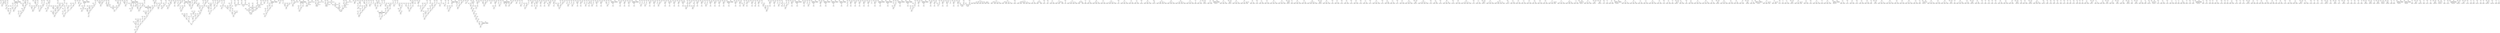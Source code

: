 digraph G{
		limm_1_0[shape = box, label = "limm"]
		sub_1_2[shape = box, label = "sub"]
		limm_1_0->sub_1_2[label = "t2d"]
		ld_1_1[shape = box, label = "ld"]
		sub_1_2[shape = box, label = "sub"]
		ld_1_1->sub_1_2[label = "t1d"]
		rdip_1_3[shape = box, label = "rdip"]
		sub_2_18[shape = box, label = "sub"]
		rdip_1_3->sub_2_18[label = "t1"]
		limm_1_4[shape = box, label = "limm"]
		wrip_1_5[shape = box, label = "wrip"]
		limm_1_4->wrip_1_5[label = "t2"]
		wrip_1_5[shape = box, label = "wrip"]
		add_5_5[shape = box, label = "add"]
		wrip_1_5->add_5_5[label = "t1"]
		ld_2_0[shape = box, label = "ld"]
		sub_2_2[shape = box, label = "sub"]
		ld_2_0->sub_2_2[label = "eax"]
		limm_2_1[shape = box, label = "limm"]
		sub_2_2[shape = box, label = "sub"]
		limm_2_1->sub_2_2[label = "t1d"]
		sub_2_2[shape = box, label = "sub"]
		sub_2_6[shape = box, label = "sub"]
		sub_2_2->sub_2_6[label = "eax"]
		st_2_3[shape = box, label = "st"]
		sub_2_24[shape = box, label = "sub"]
		st_2_3->sub_2_24[label = "eax"]
		ld_2_4[shape = box, label = "ld"]
		add_2_32[shape = box, label = "add"]
		ld_2_4->add_2_32[label = "eax"]
		limm_2_5[shape = box, label = "limm"]
		sub_2_6[shape = box, label = "sub"]
		limm_2_5->sub_2_6[label = "t1d"]
		sub_2_6[shape = box, label = "sub"]
		mov_11_8[shape = box, label = "mov"]
		sub_2_6->mov_11_8[label = "eax"]
		ld_2_8[shape = box, label = "ld"]
		sub_2_18[shape = box, label = "sub"]
		ld_2_8->sub_2_18[label = "rax"]
		st_2_9[shape = box, label = "st"]
		add_5_5[shape = box, label = "add"]
		st_2_9->add_5_5[label = "rax"]
		limm_2_10[shape = box, label = "limm"]
		sub_2_24[shape = box, label = "sub"]
		limm_2_10->sub_2_24[label = "t1d"]
		st_2_11[shape = box, label = "st"]
		add_2_32[shape = box, label = "add"]
		st_2_11->add_2_32[label = "t1d"]
		rdip_2_12[shape = box, label = "rdip"]
		sub_6_1[shape = box, label = "sub"]
		rdip_2_12->sub_6_1[label = "t1"]
		limm_2_13[shape = box, label = "limm"]
		wrip_2_14[shape = box, label = "wrip"]
		limm_2_13->wrip_2_14[label = "t2"]
		wrip_2_14[shape = box, label = "wrip"]
		sub_6_3[shape = box, label = "sub"]
		wrip_2_14->sub_6_3[label = "t1"]
		ld_2_15[shape = box, label = "ld"]
		mov_11_12[shape = box, label = "mov"]
		ld_2_15->mov_11_12[label = "eax"]
		ld_2_17[shape = box, label = "ld"]
		add_6_10[shape = box, label = "add"]
		ld_2_17->add_6_10[label = "t1"]
		sub_2_18[shape = box, label = "sub"]
		mov_11_0[shape = box, label = "mov"]
		sub_2_18->mov_11_0[label = "t0"]
		rdip_2_19[shape = box, label = "rdip"]
		add_7_9[shape = box, label = "add"]
		rdip_2_19->add_7_9[label = "t1"]
		limm_2_20[shape = box, label = "limm"]
		wrip_2_21[shape = box, label = "wrip"]
		limm_2_20->wrip_2_21[label = "t2"]
		wrip_2_21[shape = box, label = "wrip"]
		add_8_6[shape = box, label = "add"]
		wrip_2_21->add_8_6[label = "t1"]
		ld_2_22[shape = box, label = "ld"]
		mov_11_16[shape = box, label = "mov"]
		ld_2_22->mov_11_16[label = "eax"]
		limm_2_23[shape = box, label = "limm"]
		sub_3_2[shape = box, label = "sub"]
		limm_2_23->sub_3_2[label = "t1d"]
		sub_2_24[shape = box, label = "sub"]
		mov_11_20[shape = box, label = "mov"]
		sub_2_24->mov_11_20[label = "eax"]
		ldfp_2_25[shape = box, label = "ldfp"]
		mmulf_2_27[shape = box, label = "mmulf"]
		ldfp_2_25->mmulf_2_27[label = "%xmm0_low"]
		ldfp_2_26[shape = box, label = "ldfp"]
		mmulf_2_27[shape = box, label = "mmulf"]
		ldfp_2_26->mmulf_2_27[label = "%ufp1"]
		ld_2_30[shape = box, label = "ld"]
		mov_11_24[shape = box, label = "mov"]
		ld_2_30->mov_11_24[label = "eax"]
		ldst_2_31[shape = box, label = "ldst"]
		add_4_7[shape = box, label = "add"]
		ldst_2_31->add_4_7[label = "t1d"]
		add_2_32[shape = box, label = "add"]
		add_5_1[shape = box, label = "add"]
		add_2_32->add_5_1[label = "t1d"]
		st_2_33[shape = box, label = "st"]
		sub_5_7[shape = box, label = "sub"]
		st_2_33->sub_5_7[label = "t1d"]
		limm_3_0[shape = box, label = "limm"]
		sub_3_2[shape = box, label = "sub"]
		limm_3_0->sub_3_2[label = "t2d"]
		ld_3_1[shape = box, label = "ld"]
		sub_9_30[shape = box, label = "sub"]
		ld_3_1->sub_9_30[label = "t1d"]
		rdip_3_3[shape = box, label = "rdip"]
		sub_8_9[shape = box, label = "sub"]
		rdip_3_3->sub_8_9[label = "t1"]
		limm_3_4[shape = box, label = "limm"]
		wrip_3_5[shape = box, label = "wrip"]
		limm_3_4->wrip_3_5[label = "t2"]
		wrip_3_5[shape = box, label = "wrip"]
		and_9_11[shape = box, label = "and"]
		wrip_3_5->and_9_11[label = "t1"]
		limm_4_0[shape = box, label = "limm"]
		xor_11_5[shape = box, label = "xor"]
		limm_4_0->xor_11_5[label = "t1d"]
		st_4_1[shape = box, label = "st"]
		mov_11_9[shape = box, label = "mov"]
		st_4_1->mov_11_9[label = "t1d"]
		rdip_4_2[shape = box, label = "rdip"]
		sub_9_13[shape = box, label = "sub"]
		rdip_4_2->sub_9_13[label = "t1"]
		limm_4_3[shape = box, label = "limm"]
		wrip_4_4[shape = box, label = "wrip"]
		limm_4_3->wrip_4_4[label = "t2"]
		wrip_4_4[shape = box, label = "wrip"]
		sub_10_14[shape = box, label = "sub"]
		wrip_4_4->sub_10_14[label = "t1"]
		limm_4_5[shape = box, label = "limm"]
		add_4_7[shape = box, label = "add"]
		limm_4_5->add_4_7[label = "t2d"]
		ldst_4_6[shape = box, label = "ldst"]
		mov_11_13[shape = box, label = "mov"]
		ldst_4_6->mov_11_13[label = "t1d"]
		add_4_7[shape = box, label = "add"]
		mov_11_17[shape = box, label = "mov"]
		add_4_7->mov_11_17[label = "t1d"]
		st_4_8[shape = box, label = "st"]
		mov_11_21[shape = box, label = "mov"]
		st_4_8->mov_11_21[label = "t1d"]
		limm_5_0[shape = box, label = "limm"]
		mov_11_25[shape = box, label = "mov"]
		limm_5_0->mov_11_25[label = "t1d"]
		add_5_1[shape = box, label = "add"]
		sub_5_7[shape = box, label = "sub"]
		add_5_1->sub_5_7[label = "edx"]
		st_5_2[shape = box, label = "st"]
		sub_6_1[shape = box, label = "sub"]
		st_5_2->sub_6_1[label = "rax"]
		st_5_3[shape = box, label = "st"]
		sub_6_3[shape = box, label = "sub"]
		st_5_3->sub_6_3[label = "rax"]
		limm_5_4[shape = box, label = "limm"]
		wrip_10_19[shape = box, label = "wrip"]
		limm_5_4->wrip_10_19[label = "t1"]
		add_5_5[shape = box, label = "add"]
		and_6_12[shape = box, label = "and"]
		add_5_5->and_6_12[label = "rax"]
		limm_5_6[shape = box, label = "limm"]
		sub_12_26[shape = box, label = "sub"]
		limm_5_6->sub_12_26[label = "t1d"]
		rdip_5_8[shape = box, label = "rdip"]
		add_10_40[shape = box, label = "add"]
		rdip_5_8->add_10_40[label = "t1"]
		limm_5_9[shape = box, label = "limm"]
		wrip_5_10[shape = box, label = "wrip"]
		limm_5_9->wrip_5_10[label = "t2"]
		wrip_5_10[shape = box, label = "wrip"]
		mov_10_44[shape = box, label = "mov"]
		wrip_5_10->mov_10_44[label = "t1"]
		limm_6_0[shape = box, label = "limm"]
		mov_10_47[shape = box, label = "mov"]
		limm_6_0->mov_10_47[label = "t1"]
		sub_6_1[shape = box, label = "sub"]
		and_6_12[shape = box, label = "and"]
		sub_6_1->and_6_12[label = "rax"]
		limm_6_2[shape = box, label = "limm"]
		mov_10_50[shape = box, label = "mov"]
		limm_6_2->mov_10_50[label = "t1"]
		sub_6_3[shape = box, label = "sub"]
		mov_15_97[shape = box, label = "mov"]
		sub_6_3->mov_15_97[label = "t0"]
		rdip_6_4[shape = box, label = "rdip"]
		mov_10_53[shape = box, label = "mov"]
		rdip_6_4->mov_10_53[label = "t1"]
		limm_6_5[shape = box, label = "limm"]
		wrip_6_6[shape = box, label = "wrip"]
		limm_6_5->wrip_6_6[label = "t2"]
		wrip_6_6[shape = box, label = "wrip"]
		mov_10_56[shape = box, label = "mov"]
		wrip_6_6->mov_10_56[label = "t1"]
		ld_6_7[shape = box, label = "ld"]
		mov_10_59[shape = box, label = "mov"]
		ld_6_7->mov_10_59[label = "t1"]
		wripi_6_8[shape = box, label = "wripi"]
		mov_11_0[shape = box, label = "mov"]
		wripi_6_8->mov_11_0[label = "t1"]
		limm_6_9[shape = box, label = "limm"]
		sub_12_1[shape = box, label = "sub"]
		limm_6_9->sub_12_1[label = "t1"]
		add_6_10[shape = box, label = "add"]
		mov_9_8[shape = box, label = "mov"]
		add_6_10->mov_9_8[label = "rdi"]
		ld_6_11[shape = box, label = "ld"]
		mov_9_8[shape = box, label = "mov"]
		ld_6_11->mov_9_8[label = "rax"]
		rdip_6_13[shape = box, label = "rdip"]
		and_12_35[shape = box, label = "and"]
		rdip_6_13->and_12_35[label = "t1"]
		limm_6_14[shape = box, label = "limm"]
		wrip_6_15[shape = box, label = "wrip"]
		limm_6_14->wrip_6_15[label = "t2"]
		wrip_6_15[shape = box, label = "wrip"]
		sub_12_46[shape = box, label = "sub"]
		wrip_6_15->sub_12_46[label = "t1"]
		stfp_7_0[shape = box, label = "stfp"]
		mxor_9_0[shape = box, label = "mxor"]
		stfp_7_0->mxor_9_0[label = "%xmm8_low"]
		stfp_7_1[shape = box, label = "stfp"]
		mxor_9_1[shape = box, label = "mxor"]
		stfp_7_1->mxor_9_1[label = "%xmm8_high"]
		stfp_7_2[shape = box, label = "stfp"]
		mxor_9_0[shape = box, label = "mxor"]
		stfp_7_2->mxor_9_0[label = "%xmm8_low"]
		stfp_7_3[shape = box, label = "stfp"]
		mxor_9_1[shape = box, label = "mxor"]
		stfp_7_3->mxor_9_1[label = "%xmm8_high"]
		stfp_7_4[shape = box, label = "stfp"]
		mcmpi2r_9_19[shape = box, label = "mcmpi2r"]
		stfp_7_4->mcmpi2r_9_19[label = "%xmm8_low"]
		stfp_7_5[shape = box, label = "stfp"]
		mcmpi2r_9_20[shape = box, label = "mcmpi2r"]
		stfp_7_5->mcmpi2r_9_20[label = "%xmm8_high"]
		limm_7_8[shape = box, label = "limm"]
		sub_12_66[shape = box, label = "sub"]
		limm_7_8->sub_12_66[label = "t1"]
		add_7_9[shape = box, label = "add"]
		sub_7_10[shape = box, label = "sub"]
		add_7_9->sub_7_10[label = "rcx"]
		rdip_7_11[shape = box, label = "rdip"]
		sub_12_68[shape = box, label = "sub"]
		rdip_7_11->sub_12_68[label = "t1"]
		limm_7_12[shape = box, label = "limm"]
		wrip_7_13[shape = box, label = "wrip"]
		limm_7_12->wrip_7_13[label = "t2"]
		wrip_7_13[shape = box, label = "wrip"]
		add_12_77[shape = box, label = "add"]
		wrip_7_13->add_12_77[label = "t1"]
		ld_8_1[shape = box, label = "ld"]
		and_12_80[shape = box, label = "and"]
		ld_8_1->and_12_80[label = "t1"]
		wripi_8_4[shape = box, label = "wripi"]
		sub_12_82[shape = box, label = "sub"]
		wripi_8_4->sub_12_82[label = "t1"]
		limm_8_5[shape = box, label = "limm"]
		sub_12_87[shape = box, label = "sub"]
		limm_8_5->sub_12_87[label = "t1"]
		add_8_6[shape = box, label = "add"]
		sub_8_9[shape = box, label = "sub"]
		add_8_6->sub_8_9[label = "rbx"]
		st_8_7[shape = box, label = "st"]
		mov_10_26[shape = box, label = "mov"]
		st_8_7->mov_10_26[label = "rax"]
		limm_8_8[shape = box, label = "limm"]
		sub_12_92[shape = box, label = "sub"]
		limm_8_8->sub_12_92[label = "t1"]
		rdip_8_10[shape = box, label = "rdip"]
		add_12_97[shape = box, label = "add"]
		rdip_8_10->add_12_97[label = "t1"]
		limm_8_11[shape = box, label = "limm"]
		wrip_8_12[shape = box, label = "wrip"]
		limm_8_11->wrip_8_12[label = "t2"]
		wrip_8_12[shape = box, label = "wrip"]
		mov_12_101[shape = box, label = "mov"]
		wrip_8_12->mov_12_101[label = "t1"]
		mxor_9_2[shape = box, label = "mxor"]
		movsign_15_81[shape = box, label = "movsign"]
		mxor_9_2->movsign_15_81[label = "%xmm9_low"]
		mxor_9_3[shape = box, label = "mxor"]
		movsign_15_82[shape = box, label = "movsign"]
		mxor_9_3->movsign_15_82[label = "%xmm9_high"]
		mxor_9_4[shape = box, label = "mxor"]
		mcmpi2r_15_74[shape = box, label = "mcmpi2r"]
		mxor_9_4->mcmpi2r_15_74[label = "%xmm10_low"]
		mxor_9_5[shape = box, label = "mxor"]
		mcmpi2r_15_75[shape = box, label = "mcmpi2r"]
		mxor_9_5->mcmpi2r_15_75[label = "%xmm10_high"]
		mxor_9_6[shape = box, label = "mxor"]
		mcmpi2r_15_78[shape = box, label = "mcmpi2r"]
		mxor_9_6->mcmpi2r_15_78[label = "%xmm11_low"]
		mxor_9_7[shape = box, label = "mxor"]
		mcmpi2r_15_79[shape = box, label = "mcmpi2r"]
		mxor_9_7->mcmpi2r_15_79[label = "%xmm11_high"]
		mov_9_8[shape = box, label = "mov"]
		mov_10_41[shape = box, label = "mov"]
		mov_9_8->mov_10_41[label = "rax"]
		mov_9_9[shape = box, label = "mov"]
		and_9_11[shape = box, label = "and"]
		mov_9_9->and_9_11[label = "rcx"]
		limm_9_10[shape = box, label = "limm"]
		mov_12_104[shape = box, label = "mov"]
		limm_9_10->mov_12_104[label = "t1"]
		and_9_11[shape = box, label = "and"]
		sub_9_13[shape = box, label = "sub"]
		and_9_11->sub_9_13[label = "rcx"]
		limm_9_12[shape = box, label = "limm"]
		mov_12_107[shape = box, label = "mov"]
		limm_9_12->mov_12_107[label = "t1"]
		rdip_9_14[shape = box, label = "rdip"]
		mov_12_110[shape = box, label = "mov"]
		rdip_9_14->mov_12_110[label = "t1"]
		limm_9_15[shape = box, label = "limm"]
		wrip_9_16[shape = box, label = "wrip"]
		limm_9_15->wrip_9_16[label = "t2"]
		wrip_9_16[shape = box, label = "wrip"]
		mov_12_113[shape = box, label = "mov"]
		wrip_9_16->mov_12_113[label = "t1"]
		ldfp_9_17[shape = box, label = "ldfp"]
		mcmpi2r_9_19[shape = box, label = "mcmpi2r"]
		ldfp_9_17->mcmpi2r_9_19[label = "%xmm12_low"]
		ldfp_9_18[shape = box, label = "ldfp"]
		mcmpi2r_9_20[shape = box, label = "mcmpi2r"]
		ldfp_9_18->mcmpi2r_9_20[label = "%xmm12_high"]
		mcmpi2r_9_19[shape = box, label = "mcmpi2r"]
		movsign_9_22[shape = box, label = "movsign"]
		mcmpi2r_9_19->movsign_9_22[label = "%xmm12_low"]
		mcmpi2r_9_20[shape = box, label = "mcmpi2r"]
		movsign_9_23[shape = box, label = "movsign"]
		mcmpi2r_9_20->movsign_9_23[label = "%xmm12_high"]
		limm_9_21[shape = box, label = "limm"]
		and_9_24[shape = box, label = "and"]
		limm_9_21->and_9_24[label = "edx"]
		movsign_9_22[shape = box, label = "movsign"]
		movsign_9_23[shape = box, label = "movsign"]
		movsign_9_22->movsign_9_23[label = "dl"]
		movsign_9_23[shape = box, label = "movsign"]
		movsign_15_81[shape = box, label = "movsign"]
		movsign_9_23->movsign_15_81[label = "dl"]
		rdip_9_25[shape = box, label = "rdip"]
		mov_12_116[shape = box, label = "mov"]
		rdip_9_25->mov_12_116[label = "t1"]
		limm_9_26[shape = box, label = "limm"]
		wrip_9_27[shape = box, label = "wrip"]
		limm_9_26->wrip_9_27[label = "t2"]
		wrip_9_27[shape = box, label = "wrip"]
		sub_12_169[shape = box, label = "sub"]
		wrip_9_27->sub_12_169[label = "t1"]
		limm_9_28[shape = box, label = "limm"]
		sub_9_30[shape = box, label = "sub"]
		limm_9_28->sub_9_30[label = "t2d"]
		ld_9_29[shape = box, label = "ld"]
		add_12_131[shape = box, label = "add"]
		ld_9_29->add_12_131[label = "t1d"]
		ld_9_31[shape = box, label = "ld"]
		and_10_22[shape = box, label = "and"]
		ld_9_31->and_10_22[label = "rbp"]
		rdip_9_32[shape = box, label = "rdip"]
		sub_12_172[shape = box, label = "sub"]
		rdip_9_32->sub_12_172[label = "t1"]
		limm_9_33[shape = box, label = "limm"]
		wrip_9_34[shape = box, label = "wrip"]
		limm_9_33->wrip_9_34[label = "t2"]
		wrip_9_34[shape = box, label = "wrip"]
		sub_13_15[shape = box, label = "sub"]
		wrip_9_34->sub_13_15[label = "t1"]
		st_10_0[shape = box, label = "st"]
		mov_10_59[shape = box, label = "mov"]
		st_10_0->mov_10_59[label = "r15"]
		st_10_2[shape = box, label = "st"]
		mov_10_26[shape = box, label = "mov"]
		st_10_2->mov_10_26[label = "r14"]
		st_10_4[shape = box, label = "st"]
		mov_10_53[shape = box, label = "mov"]
		st_10_4->mov_10_53[label = "r13"]
		st_10_6[shape = box, label = "st"]
		mov_10_50[shape = box, label = "mov"]
		st_10_6->mov_10_50[label = "r12"]
		st_10_8[shape = box, label = "st"]
		and_10_22[shape = box, label = "and"]
		st_10_8->and_10_22[label = "rbp"]
		st_10_10[shape = box, label = "st"]
		mov_10_12[shape = box, label = "mov"]
		st_10_10->mov_10_12[label = "rbx"]
		mov_10_12[shape = box, label = "mov"]
		mov_10_41[shape = box, label = "mov"]
		mov_10_12->mov_10_41[label = "rbx"]
		limm_10_13[shape = box, label = "limm"]
		or_13_20[shape = box, label = "or"]
		limm_10_13->or_13_20[label = "t1"]
		sub_10_14[shape = box, label = "sub"]
		add_10_40[shape = box, label = "add"]
		sub_10_14->add_10_40[label = "rsp"]
		limm_10_15[shape = box, label = "limm"]
		or_13_23[shape = box, label = "or"]
		limm_10_15->or_13_23[label = "t1"]
		ld_10_21[shape = box, label = "ld"]
		mov_10_47[shape = box, label = "mov"]
		ld_10_21->mov_10_47[label = "rbp"]
		rdip_10_23[shape = box, label = "rdip"]
		sub_13_36[shape = box, label = "sub"]
		rdip_10_23->sub_13_36[label = "t1"]
		limm_10_24[shape = box, label = "limm"]
		wrip_10_25[shape = box, label = "wrip"]
		limm_10_24->wrip_10_25[label = "t2"]
		wrip_10_25[shape = box, label = "wrip"]
		add_13_53[shape = box, label = "add"]
		wrip_10_25->add_13_53[label = "t1"]
		mov_10_26[shape = box, label = "mov"]
		mov_10_56[shape = box, label = "mov"]
		mov_10_26->mov_10_56[label = "r14"]
		ld_10_27[shape = box, label = "ld"]
		lea_10_65[shape = box, label = "lea"]
		ld_10_27->lea_10_65[label = "DS"]
		rdip_10_30[shape = box, label = "rdip"]
		add_13_61[shape = box, label = "add"]
		rdip_10_30->add_13_61[label = "t1"]
		limm_10_31[shape = box, label = "limm"]
		wrip_10_32[shape = box, label = "wrip"]
		limm_10_31->wrip_10_32[label = "t2"]
		wrip_10_32[shape = box, label = "wrip"]
		add_13_70[shape = box, label = "add"]
		wrip_10_32->add_13_70[label = "t1"]
		ld_10_34[shape = box, label = "ld"]
		ld_10_66[shape = box, label = "ld"]
		ld_10_34->ld_10_66[label = "DS"]
		rdip_10_36[shape = box, label = "rdip"]
		wrip_13_77[shape = box, label = "wrip"]
		rdip_10_36->wrip_13_77[label = "t1"]
		limm_10_37[shape = box, label = "limm"]
		wrip_10_38[shape = box, label = "wrip"]
		limm_10_37->wrip_10_38[label = "t2"]
		wrip_10_38[shape = box, label = "wrip"]
		sub_13_79[shape = box, label = "sub"]
		wrip_10_38->sub_13_79[label = "t1"]
		limm_10_39[shape = box, label = "limm"]
		wrip_13_114[shape = box, label = "wrip"]
		limm_10_39->wrip_13_114[label = "t1"]
		add_10_40[shape = box, label = "add"]
		sub_12_46[shape = box, label = "sub"]
		add_10_40->sub_12_46[label = "rsp"]
		mov_10_41[shape = box, label = "mov"]
		mov_12_33[shape = box, label = "mov"]
		mov_10_41->mov_12_33[label = "rax"]
		ld_10_42[shape = box, label = "ld"]
		add_13_150[shape = box, label = "add"]
		ld_10_42->add_13_150[label = "t1"]
		mov_10_44[shape = box, label = "mov"]
		and_10_68[shape = box, label = "and"]
		mov_10_44->and_10_68[label = "rbx"]
		ld_10_45[shape = box, label = "ld"]
		mov_13_154[shape = box, label = "mov"]
		ld_10_45->mov_13_154[label = "t1"]
		mov_10_47[shape = box, label = "mov"]
		sub_12_1[shape = box, label = "sub"]
		mov_10_47->sub_12_1[label = "rbp"]
		ld_10_48[shape = box, label = "ld"]
		mov_13_157[shape = box, label = "mov"]
		ld_10_48->mov_13_157[label = "t1"]
		mov_10_50[shape = box, label = "mov"]
		mov_12_98[shape = box, label = "mov"]
		mov_10_50->mov_12_98[label = "r12"]
		ld_10_51[shape = box, label = "ld"]
		add_13_164[shape = box, label = "add"]
		ld_10_51->add_13_164[label = "t1"]
		mov_10_53[shape = box, label = "mov"]
		mov_12_33[shape = box, label = "mov"]
		mov_10_53->mov_12_33[label = "r13"]
		ld_10_54[shape = box, label = "ld"]
		sub_13_170[shape = box, label = "sub"]
		ld_10_54->sub_13_170[label = "t1"]
		mov_10_56[shape = box, label = "mov"]
		mov_12_113[shape = box, label = "mov"]
		mov_10_56->mov_12_113[label = "r14"]
		ld_10_57[shape = box, label = "ld"]
		sub_14_109[shape = box, label = "sub"]
		ld_10_57->sub_14_109[label = "t1"]
		mov_10_59[shape = box, label = "mov"]
		mov_12_116[shape = box, label = "mov"]
		mov_10_59->mov_12_116[label = "r15"]
		ld_10_60[shape = box, label = "ld"]
		sub_14_131[shape = box, label = "sub"]
		ld_10_60->sub_14_131[label = "t1"]
		wripi_10_62[shape = box, label = "wripi"]
		sub_14_139[shape = box, label = "sub"]
		wripi_10_62->sub_14_139[label = "t1"]
		ld_10_63[shape = box, label = "ld"]
		lea_10_67[shape = box, label = "lea"]
		ld_10_63->lea_10_67[label = "DS"]
		zexti_10_64[shape = box, label = "zexti"]
		add_12_137[shape = box, label = "add"]
		zexti_10_64->add_12_137[label = "t1d"]
		lea_10_65[shape = box, label = "lea"]
		sub_12_181[shape = box, label = "sub"]
		lea_10_65->sub_12_181[label = "r15"]
		ld_10_66[shape = box, label = "ld"]
		and_10_68[shape = box, label = "and"]
		ld_10_66->and_10_68[label = "rbx"]
		lea_10_67[shape = box, label = "lea"]
		and_12_35[shape = box, label = "and"]
		lea_10_67->and_12_35[label = "r13"]
		rdip_10_69[shape = box, label = "rdip"]
		wrip_14_156[shape = box, label = "wrip"]
		rdip_10_69->wrip_14_156[label = "t1"]
		limm_10_70[shape = box, label = "limm"]
		wrip_10_71[shape = box, label = "wrip"]
		limm_10_70->wrip_10_71[label = "t2"]
		wrip_10_71[shape = box, label = "wrip"]
		add_14_162[shape = box, label = "add"]
		wrip_10_71->add_14_162[label = "t1"]
		rdip_10_72[shape = box, label = "rdip"]
		mov_14_166[shape = box, label = "mov"]
		rdip_10_72->mov_14_166[label = "t1"]
		limm_10_73[shape = box, label = "limm"]
		wrip_10_74[shape = box, label = "wrip"]
		limm_10_73->wrip_10_74[label = "t2"]
		wrip_10_74[shape = box, label = "wrip"]
		mov_14_169[shape = box, label = "mov"]
		wrip_10_74->mov_14_169[label = "t1"]
		mov_11_0[shape = box, label = "mov"]
		add_14_174[shape = box, label = "add"]
		mov_11_0->add_14_174[label = "t1"]
		and_11_1[shape = box, label = "and"]
		add_12_143[shape = box, label = "add"]
		and_11_1->add_12_143[label = "t1d"]
		xor_11_5[shape = box, label = "xor"]
		add_12_149[shape = box, label = "add"]
		xor_11_5->add_12_149[label = "t1d"]
		mov_11_8[shape = box, label = "mov"]
		mov_11_28[shape = box, label = "mov"]
		mov_11_8->mov_11_28[label = "eax"]
		mov_11_9[shape = box, label = "mov"]
		add_12_158[shape = box, label = "add"]
		mov_11_9->add_12_158[label = "t1d"]
		mov_11_12[shape = box, label = "mov"]
		mov_12_10[shape = box, label = "mov"]
		mov_11_12->mov_12_10[label = "eax"]
		mov_11_13[shape = box, label = "mov"]
		sub_13_8[shape = box, label = "sub"]
		mov_11_13->sub_13_8[label = "t1d"]
		mov_11_16[shape = box, label = "mov"]
		sll_12_13[shape = box, label = "sll"]
		mov_11_16->sll_12_13[label = "eax"]
		mov_11_17[shape = box, label = "mov"]
		sub_13_56[shape = box, label = "sub"]
		mov_11_17->sub_13_56[label = "t1d"]
		mov_11_20[shape = box, label = "mov"]
		and_12_14[shape = box, label = "and"]
		mov_11_20->and_12_14[label = "eax"]
		mov_11_21[shape = box, label = "mov"]
		sub_13_96[shape = box, label = "sub"]
		mov_11_21->sub_13_96[label = "t1d"]
		mov_11_24[shape = box, label = "mov"]
		and_12_14[shape = box, label = "and"]
		mov_11_24->and_12_14[label = "eax"]
		mov_11_25[shape = box, label = "mov"]
		sub_13_123[shape = box, label = "sub"]
		mov_11_25->sub_13_123[label = "t1d"]
		mov_11_28[shape = box, label = "mov"]
		sub_12_17[shape = box, label = "sub"]
		mov_11_28->sub_12_17[label = "eax"]
		ld_11_30[shape = box, label = "ld"]
		add_15_22[shape = box, label = "add"]
		ld_11_30->add_15_22[label = "t1"]
		wripi_11_32[shape = box, label = "wripi"]
		sub_15_40[shape = box, label = "sub"]
		wripi_11_32->sub_15_40[label = "t1"]
		limm_12_0[shape = box, label = "limm"]
		sub_15_45[shape = box, label = "sub"]
		limm_12_0->sub_15_45[label = "t1"]
		rdip_12_2[shape = box, label = "rdip"]
		and_15_71[shape = box, label = "and"]
		rdip_12_2->and_15_71[label = "t1"]
		limm_12_3[shape = box, label = "limm"]
		wrip_12_4[shape = box, label = "wrip"]
		limm_12_3->wrip_12_4[label = "t2"]
		wrip_12_4[shape = box, label = "wrip"]
		and_15_92[shape = box, label = "and"]
		wrip_12_4->and_15_92[label = "t1"]
		lea_12_5[shape = box, label = "lea"]
		mov_12_7[shape = box, label = "mov"]
		lea_12_5->mov_12_7[label = "ecx"]
		lea_12_6[shape = box, label = "lea"]
		sub_12_26[shape = box, label = "sub"]
		lea_12_6->sub_12_26[label = "eax"]
		mov_12_7[shape = box, label = "mov"]
		mov_12_10[shape = box, label = "mov"]
		mov_12_7->mov_12_10[label = "edi"]
		lea_12_8[shape = box, label = "lea"]
		sub_12_36[shape = box, label = "sub"]
		lea_12_8->sub_12_36[label = "rdx"]
		mov_12_10[shape = box, label = "mov"]
		mov_12_120[shape = box, label = "mov"]
		mov_12_10->mov_12_120[label = "eax"]
		ld_12_11[shape = box, label = "ld"]
		sub_12_17[shape = box, label = "sub"]
		ld_12_11->sub_12_17[label = "esi"]
		limm_12_12[shape = box, label = "limm"]
		add_12_131[shape = box, label = "add"]
		limm_12_12->add_12_131[label = "eax"]
		sll_12_13[shape = box, label = "sll"]
		add_12_137[shape = box, label = "add"]
		sll_12_13->add_12_137[label = "eax"]
		or_12_20[shape = box, label = "or"]
		movsign_16_5[shape = box, label = "movsign"]
		or_12_20->movsign_16_5[label = "cl"]
		rdip_12_21[shape = box, label = "rdip"]
		mov_15_97[shape = box, label = "mov"]
		rdip_12_21->mov_15_97[label = "t1"]
		limm_12_22[shape = box, label = "limm"]
		wrip_12_23[shape = box, label = "wrip"]
		limm_12_22->wrip_12_23[label = "t2"]
		wrip_12_23[shape = box, label = "wrip"]
		xor_15_102[shape = box, label = "xor"]
		wrip_12_23->xor_15_102[label = "t1"]
		lea_12_24[shape = box, label = "lea"]
		add_12_143[shape = box, label = "add"]
		lea_12_24->add_12_143[label = "eax"]
		limm_12_25[shape = box, label = "limm"]
		sub_13_192[shape = box, label = "sub"]
		limm_12_25->sub_13_192[label = "t1d"]
		rdip_12_27[shape = box, label = "rdip"]
		mov_15_106[shape = box, label = "mov"]
		rdip_12_27->mov_15_106[label = "t1"]
		limm_12_28[shape = box, label = "limm"]
		wrip_12_29[shape = box, label = "wrip"]
		limm_12_28->wrip_12_29[label = "t2"]
		wrip_12_29[shape = box, label = "wrip"]
		mov_15_110[shape = box, label = "mov"]
		wrip_12_29->mov_15_110[label = "t1"]
		ld_12_30[shape = box, label = "ld"]
		mov_12_107[shape = box, label = "mov"]
		ld_12_30->mov_12_107[label = "r12"]
		lea_12_31[shape = box, label = "lea"]
		mov_12_78[shape = box, label = "mov"]
		lea_12_31->mov_12_78[label = "rdx"]
		ld_12_32[shape = box, label = "ld"]
		and_12_49[shape = box, label = "and"]
		ld_12_32->and_12_49[label = "rax"]
		mov_12_33[shape = box, label = "mov"]
		sub_12_36[shape = box, label = "sub"]
		mov_12_33->sub_12_36[label = "r13"]
		limm_12_34[shape = box, label = "limm"]
		mov_15_114[shape = box, label = "mov"]
		limm_12_34->mov_15_114[label = "t1"]
		and_12_35[shape = box, label = "and"]
		mov_12_110[shape = box, label = "mov"]
		and_12_35->mov_12_110[label = "r13"]
		st_12_40[shape = box, label = "st"]
		mov_12_42[shape = box, label = "mov"]
		st_12_40->mov_12_42[label = "rbp"]
		mov_12_42[shape = box, label = "mov"]
		sub_12_87[shape = box, label = "sub"]
		mov_12_42->sub_12_87[label = "rbp"]
		st_12_43[shape = box, label = "st"]
		mov_12_75[shape = box, label = "mov"]
		st_12_43->mov_12_75[label = "rbx"]
		limm_12_45[shape = box, label = "limm"]
		mov_15_118[shape = box, label = "mov"]
		limm_12_45->mov_15_118[label = "t1"]
		sub_12_46[shape = box, label = "sub"]
		sub_12_66[shape = box, label = "sub"]
		sub_12_46->sub_12_66[label = "rsp"]
		ld_12_48[shape = box, label = "ld"]
		and_12_49[shape = box, label = "and"]
		ld_12_48->and_12_49[label = "rax"]
		rdip_12_50[shape = box, label = "rdip"]
		mov_15_122[shape = box, label = "mov"]
		rdip_12_50->mov_15_122[label = "t1"]
		limm_12_51[shape = box, label = "limm"]
		wrip_12_52[shape = box, label = "wrip"]
		limm_12_51->wrip_12_52[label = "t2"]
		wrip_12_52[shape = box, label = "wrip"]
		sub_15_131[shape = box, label = "sub"]
		wrip_12_52->sub_15_131[label = "t1"]
		st_12_53[shape = box, label = "st"]
		add_14_62[shape = box, label = "add"]
		st_12_53->add_14_62[label = "r15"]
		st_12_55[shape = box, label = "st"]
		add_13_70[shape = box, label = "add"]
		st_12_55->add_13_70[label = "r14"]
		st_12_57[shape = box, label = "st"]
		sub_13_12[shape = box, label = "sub"]
		st_12_57->sub_13_12[label = "r13"]
		st_12_59[shape = box, label = "st"]
		sub_12_181[shape = box, label = "sub"]
		st_12_59->sub_12_181[label = "r12"]
		st_12_61[shape = box, label = "st"]
		sub_12_92[shape = box, label = "sub"]
		st_12_61->sub_12_92[label = "rbp"]
		st_12_63[shape = box, label = "st"]
		mov_12_101[shape = box, label = "mov"]
		st_12_63->mov_12_101[label = "rbx"]
		limm_12_65[shape = box, label = "limm"]
		wrip_15_136[shape = box, label = "wrip"]
		limm_12_65->wrip_15_136[label = "t1"]
		sub_12_66[shape = box, label = "sub"]
		add_12_97[shape = box, label = "add"]
		sub_12_66->add_12_97[label = "rsp"]
		limm_12_67[shape = box, label = "limm"]
		sub_15_139[shape = box, label = "sub"]
		limm_12_67->sub_15_139[label = "t1"]
		st_12_69[shape = box, label = "st"]
		mov_12_73[shape = box, label = "mov"]
		st_12_69->mov_12_73[label = "rsi"]
		rdip_12_70[shape = box, label = "rdip"]
		add_15_143[shape = box, label = "add"]
		rdip_12_70->add_15_143[label = "t1"]
		limm_12_71[shape = box, label = "limm"]
		wrip_12_72[shape = box, label = "wrip"]
		limm_12_71->wrip_12_72[label = "t2"]
		wrip_12_72[shape = box, label = "wrip"]
		sub_15_163[shape = box, label = "sub"]
		wrip_12_72->sub_15_163[label = "t1"]
		mov_12_73[shape = box, label = "mov"]
		add_12_77[shape = box, label = "add"]
		mov_12_73->add_12_77[label = "rax"]
		limm_12_74[shape = box, label = "limm"]
		mov_12_120[shape = box, label = "mov"]
		limm_12_74->mov_12_120[label = "ebp"]
		mov_12_75[shape = box, label = "mov"]
		sub_13_15[shape = box, label = "sub"]
		mov_12_75->sub_13_15[label = "rbx"]
		add_12_77[shape = box, label = "add"]
		mov_12_78[shape = box, label = "mov"]
		add_12_77->mov_12_78[label = "rax"]
		mov_12_78[shape = box, label = "mov"]
		and_12_80[shape = box, label = "and"]
		mov_12_78->and_12_80[label = "rdx"]
		and_12_80[shape = box, label = "and"]
		sub_12_172[shape = box, label = "sub"]
		and_12_80->sub_12_172[label = "rdx"]
		limm_12_89[shape = box, label = "limm"]
		wrip_12_90[shape = box, label = "wrip"]
		limm_12_89->wrip_12_90[label = "t2"]
		limm_12_94[shape = box, label = "limm"]
		wrip_12_95[shape = box, label = "wrip"]
		limm_12_94->wrip_12_95[label = "t2"]
		add_12_97[shape = box, label = "add"]
		add_13_150[shape = box, label = "add"]
		add_12_97->add_13_150[label = "rsp"]
		mov_12_98[shape = box, label = "mov"]
		mov_12_127[shape = box, label = "mov"]
		mov_12_98->mov_12_127[label = "rax"]
		mov_12_101[shape = box, label = "mov"]
		and_13_87[shape = box, label = "and"]
		mov_12_101->and_13_87[label = "rbx"]
		mov_12_104[shape = box, label = "mov"]
		mov_12_127[shape = box, label = "mov"]
		mov_12_104->mov_12_127[label = "rbp"]
		mov_12_107[shape = box, label = "mov"]
		add_13_164[shape = box, label = "add"]
		mov_12_107->add_13_164[label = "r12"]
		mov_12_110[shape = box, label = "mov"]
		or_13_23[shape = box, label = "or"]
		mov_12_110->or_13_23[label = "r13"]
		mov_12_113[shape = box, label = "mov"]
		sub_13_79[shape = box, label = "sub"]
		mov_12_113->sub_13_79[label = "r14"]
		mov_12_120[shape = box, label = "mov"]
		add_12_149[shape = box, label = "add"]
		mov_12_120->add_12_149[label = "eax"]
		st_12_126[shape = box, label = "st"]
		add_12_158[shape = box, label = "add"]
		st_12_126->add_12_158[label = "eax"]
		mov_12_127[shape = box, label = "mov"]
		mov_12_133[shape = box, label = "mov"]
		mov_12_127->mov_12_133[label = "rax"]
		st_12_129[shape = box, label = "st"]
		mov_12_139[shape = box, label = "mov"]
		st_12_129->mov_12_139[label = "rax"]
		limm_12_130[shape = box, label = "limm"]
		sub_14_8[shape = box, label = "sub"]
		limm_12_130->sub_14_8[label = "t1d"]
		add_12_131[shape = box, label = "add"]
		mov_13_0[shape = box, label = "mov"]
		add_12_131->mov_13_0[label = "eax"]
		st_12_132[shape = box, label = "st"]
		sub_13_8[shape = box, label = "sub"]
		st_12_132->sub_13_8[label = "eax"]
		mov_12_133[shape = box, label = "mov"]
		mov_12_145[shape = box, label = "mov"]
		mov_12_133->mov_12_145[label = "rax"]
		st_12_135[shape = box, label = "st"]
		mov_12_151[shape = box, label = "mov"]
		st_12_135->mov_12_151[label = "rax"]
		limm_12_136[shape = box, label = "limm"]
		sub_14_34[shape = box, label = "sub"]
		limm_12_136->sub_14_34[label = "t1d"]
		add_12_137[shape = box, label = "add"]
		mov_13_33[shape = box, label = "mov"]
		add_12_137->mov_13_33[label = "eax"]
		st_12_138[shape = box, label = "st"]
		and_13_165[shape = box, label = "and"]
		st_12_138->and_13_165[label = "eax"]
		mov_12_139[shape = box, label = "mov"]
		mov_12_156[shape = box, label = "mov"]
		mov_12_139->mov_12_156[label = "rax"]
		st_12_141[shape = box, label = "st"]
		sub_12_169[shape = box, label = "sub"]
		st_12_141->sub_12_169[label = "rax"]
		limm_12_142[shape = box, label = "limm"]
		sub_15_9[shape = box, label = "sub"]
		limm_12_142->sub_15_9[label = "t1d"]
		add_12_143[shape = box, label = "add"]
		and_13_165[shape = box, label = "and"]
		add_12_143->and_13_165[label = "eax"]
		st_12_144[shape = box, label = "st"]
		mov_14_0[shape = box, label = "mov"]
		st_12_144->mov_14_0[label = "eax"]
		mov_12_145[shape = box, label = "mov"]
		or_13_24[shape = box, label = "or"]
		mov_12_145->or_13_24[label = "rax"]
		st_12_147[shape = box, label = "st"]
		sub_13_36[shape = box, label = "sub"]
		st_12_147->sub_13_36[label = "rax"]
		limm_12_148[shape = box, label = "limm"]
		sub_15_59[shape = box, label = "sub"]
		limm_12_148->sub_15_59[label = "t1d"]
		add_12_149[shape = box, label = "add"]
		sub_14_8[shape = box, label = "sub"]
		add_12_149->sub_14_8[label = "eax"]
		st_12_150[shape = box, label = "st"]
		mov_14_12[shape = box, label = "mov"]
		st_12_150->mov_14_12[label = "eax"]
		mov_12_151[shape = box, label = "mov"]
		mov_13_37[shape = box, label = "mov"]
		mov_12_151->mov_13_37[label = "rax"]
		st_12_155[shape = box, label = "st"]
		mov_13_51[shape = box, label = "mov"]
		st_12_155->mov_13_51[label = "rax"]
		mov_12_156[shape = box, label = "mov"]
		add_13_53[shape = box, label = "add"]
		mov_12_156->add_13_53[label = "rax"]
		limm_12_157[shape = box, label = "limm"]
		and_15_64[shape = box, label = "and"]
		limm_12_157->and_15_64[label = "t1d"]
		add_12_158[shape = box, label = "add"]
		or_14_45[shape = box, label = "or"]
		add_12_158->or_14_45[label = "eax"]
		st_12_161[shape = box, label = "st"]
		and_14_157[shape = box, label = "and"]
		st_12_161->and_14_157[label = "eax"]
		lea_12_164[shape = box, label = "lea"]
		and_13_115[shape = box, label = "and"]
		lea_12_164->and_13_115[label = "rax"]
		limm_12_175[shape = box, label = "limm"]
		wrip_12_176[shape = box, label = "wrip"]
		limm_12_175->wrip_12_176[label = "t2"]
		limm_12_178[shape = box, label = "limm"]
		wrip_12_179[shape = box, label = "wrip"]
		limm_12_178->wrip_12_179[label = "t2"]
		ld_12_180[shape = box, label = "ld"]
		sub_14_121[shape = box, label = "sub"]
		ld_12_180->sub_14_121[label = "r12"]
		limm_12_183[shape = box, label = "limm"]
		wrip_12_184[shape = box, label = "wrip"]
		limm_12_183->wrip_12_184[label = "t2"]
		mov_13_0[shape = box, label = "mov"]
		mov_14_0[shape = box, label = "mov"]
		mov_13_0->mov_14_0[label = "edx"]
		ld_13_1[shape = box, label = "ld"]
		and_13_2[shape = box, label = "and"]
		ld_13_1->and_13_2[label = "esi"]
		limm_13_4[shape = box, label = "limm"]
		wrip_13_5[shape = box, label = "wrip"]
		limm_13_4->wrip_13_5[label = "t2"]
		lea_13_6[shape = box, label = "lea"]
		and_14_157[shape = box, label = "and"]
		lea_13_6->and_14_157[label = "eax"]
		limm_13_7[shape = box, label = "limm"]
		sub_15_66[shape = box, label = "sub"]
		limm_13_7->sub_15_66[label = "t1d"]
		limm_13_10[shape = box, label = "limm"]
		wrip_13_11[shape = box, label = "wrip"]
		limm_13_10->wrip_13_11[label = "t2"]
		sub_13_12[shape = box, label = "sub"]
		mov_14_71[shape = box, label = "mov"]
		sub_13_12->mov_14_71[label = "r13"]
		lea_13_18[shape = box, label = "lea"]
		mov_13_37[shape = box, label = "mov"]
		lea_13_18->mov_13_37[label = "rdx"]
		or_13_20[shape = box, label = "or"]
		or_13_24[shape = box, label = "or"]
		or_13_20->or_13_24[label = "rbp"]
		or_13_23[shape = box, label = "or"]
		mov_15_13[shape = box, label = "mov"]
		or_13_23->mov_15_13[label = "r13"]
		or_13_24[shape = box, label = "or"]
		mov_13_108[shape = box, label = "mov"]
		or_13_24->mov_13_108[label = "rbp"]
		st_13_25[shape = box, label = "st"]
		sub_13_44[shape = box, label = "sub"]
		st_13_25->sub_13_44[label = "rdx"]
		st_13_26[shape = box, label = "st"]
		mov_13_157[shape = box, label = "mov"]
		st_13_26->mov_13_157[label = "rbp"]
		limm_13_29[shape = box, label = "limm"]
		wrip_13_30[shape = box, label = "wrip"]
		limm_13_29->wrip_13_30[label = "t2"]
		limm_13_31[shape = box, label = "limm"]
		mov_13_33[shape = box, label = "mov"]
		limm_13_31->mov_13_33[label = "ecx"]
		mov_13_32[shape = box, label = "mov"]
		sub_13_44[shape = box, label = "sub"]
		mov_13_32->sub_13_44[label = "rsi"]
		mov_13_33[shape = box, label = "mov"]
		mov_15_152[shape = box, label = "mov"]
		mov_13_33->mov_15_152[label = "eax"]
		mov_13_37[shape = box, label = "mov"]
		add_13_61[shape = box, label = "add"]
		mov_13_37->add_13_61[label = "rdx"]
		limm_13_39[shape = box, label = "limm"]
		wrip_13_40[shape = box, label = "wrip"]
		limm_13_39->wrip_13_40[label = "t2"]
		st_13_42[shape = box, label = "st"]
		and_13_115[shape = box, label = "and"]
		st_13_42->and_13_115[label = "rax"]
		limm_13_46[shape = box, label = "limm"]
		wrip_13_47[shape = box, label = "wrip"]
		limm_13_46->wrip_13_47[label = "t2"]
		mov_13_51[shape = box, label = "mov"]
		mov_13_108[shape = box, label = "mov"]
		mov_13_51->mov_13_108[label = "rsi"]
		add_13_53[shape = box, label = "add"]
		mov_13_116[shape = box, label = "mov"]
		add_13_53->mov_13_116[label = "rax"]
		limm_13_54[shape = box, label = "limm"]
		sub_13_56[shape = box, label = "sub"]
		limm_13_54->sub_13_56[label = "t2d"]
		limm_13_58[shape = box, label = "limm"]
		wrip_13_59[shape = box, label = "wrip"]
		limm_13_58->wrip_13_59[label = "t2"]
		add_13_61[shape = box, label = "add"]
		sub_13_62[shape = box, label = "sub"]
		add_13_61->sub_13_62[label = "rdx"]
		limm_13_64[shape = box, label = "limm"]
		wrip_13_65[shape = box, label = "wrip"]
		limm_13_64->wrip_13_65[label = "t2"]
		ld_13_66[shape = box, label = "ld"]
		mov_13_116[shape = box, label = "mov"]
		ld_13_66->mov_13_116[label = "rdx"]
		lea_13_67[shape = box, label = "lea"]
		mov_13_109[shape = box, label = "mov"]
		lea_13_67->mov_13_109[label = "rdi"]
		add_13_70[shape = box, label = "add"]
		sub_15_23[shape = box, label = "sub"]
		add_13_70->sub_15_23[label = "r14"]
		st_13_71[shape = box, label = "st"]
		mov_14_72[shape = box, label = "mov"]
		st_13_71->mov_14_72[label = "r9"]
		st_13_72[shape = box, label = "st"]
		mov_14_71[shape = box, label = "mov"]
		st_13_72->mov_14_71[label = "r10"]
		ld_13_80[shape = box, label = "ld"]
		mov_14_73[shape = box, label = "mov"]
		ld_13_80->mov_14_73[label = "r10"]
		ld_13_81[shape = box, label = "ld"]
		mov_15_160[shape = box, label = "mov"]
		ld_13_81->mov_15_160[label = "r9"]
		limm_13_83[shape = box, label = "limm"]
		wrip_13_84[shape = box, label = "wrip"]
		limm_13_83->wrip_13_84[label = "t2"]
		limm_13_85[shape = box, label = "limm"]
		mov_13_151[shape = box, label = "mov"]
		limm_13_85->mov_13_151[label = "rax"]
		ld_13_86[shape = box, label = "ld"]
		and_13_87[shape = box, label = "and"]
		ld_13_86->and_13_87[label = "rbx"]
		limm_13_89[shape = box, label = "limm"]
		wrip_13_90[shape = box, label = "wrip"]
		limm_13_89->wrip_13_90[label = "t2"]
		limm_13_91[shape = box, label = "limm"]
		and_14_2[shape = box, label = "and"]
		limm_13_91->and_14_2[label = "esi"]
		limm_13_93[shape = box, label = "limm"]
		sub_13_96[shape = box, label = "sub"]
		limm_13_93->sub_13_96[label = "t2d"]
		limm_13_98[shape = box, label = "limm"]
		wrip_13_99[shape = box, label = "wrip"]
		limm_13_98->wrip_13_99[label = "t2"]
		limm_13_106[shape = box, label = "limm"]
		wrip_13_107[shape = box, label = "wrip"]
		limm_13_106->wrip_13_107[label = "t2"]
		mov_13_108[shape = box, label = "mov"]
		mov_15_14[shape = box, label = "mov"]
		mov_13_108->mov_15_14[label = "rsi"]
		mov_13_109[shape = box, label = "mov"]
		mov_14_127[shape = box, label = "mov"]
		mov_13_109->mov_14_127[label = "rdi"]
		mov_13_116[shape = box, label = "mov"]
		mov_13_151[shape = box, label = "mov"]
		mov_13_116->mov_13_151[label = "rdx"]
		limm_13_118[shape = box, label = "limm"]
		wrip_13_119[shape = box, label = "wrip"]
		limm_13_118->wrip_13_119[label = "t2"]
		limm_13_120[shape = box, label = "limm"]
		sub_13_123[shape = box, label = "sub"]
		limm_13_120->sub_13_123[label = "t2d"]
		limm_13_125[shape = box, label = "limm"]
		wrip_13_126[shape = box, label = "wrip"]
		limm_13_125->wrip_13_126[label = "t2"]
		limm_13_131[shape = box, label = "limm"]
		wrip_13_132[shape = box, label = "wrip"]
		limm_13_131->wrip_13_132[label = "t2"]
		ld_13_133[shape = box, label = "ld"]
		mov_14_73[shape = box, label = "mov"]
		ld_13_133->mov_14_73[label = "rax"]
		limm_13_134[shape = box, label = "limm"]
		limm_14_95[shape = box, label = "limm"]
		limm_13_134->limm_14_95[label = "0x2"]
		limm_13_137[shape = box, label = "limm"]
		wrip_13_138[shape = box, label = "wrip"]
		limm_13_137->wrip_13_138[label = "t2"]
		limm_13_139[shape = box, label = "limm"]
		limm_13_180[shape = box, label = "limm"]
		limm_13_139->limm_13_180[label = "0x4"]
		limm_13_143[shape = box, label = "limm"]
		wrip_13_144[shape = box, label = "wrip"]
		limm_13_143->wrip_13_144[label = "t2"]
		limm_13_147[shape = box, label = "limm"]
		wrip_13_148[shape = box, label = "wrip"]
		limm_13_147->wrip_13_148[label = "t2"]
		add_13_150[shape = box, label = "add"]
		sub_14_131[shape = box, label = "sub"]
		add_13_150->sub_14_131[label = "rsp"]
		mov_13_151[shape = box, label = "mov"]
		sub_14_109[shape = box, label = "sub"]
		mov_13_151->sub_14_109[label = "rax"]
		mov_13_154[shape = box, label = "mov"]
		add_14_63[shape = box, label = "add"]
		mov_13_154->add_14_63[label = "rbx"]
		mov_13_157[shape = box, label = "mov"]
		mov_14_127[shape = box, label = "mov"]
		mov_13_157->mov_14_127[label = "rbp"]
		ld_13_162[shape = box, label = "ld"]
		and_15_175[shape = box, label = "and"]
		ld_13_162->and_15_175[label = "eax"]
		add_13_164[shape = box, label = "add"]
		mov_15_14[shape = box, label = "mov"]
		add_13_164->mov_15_14[label = "r12"]
		limm_13_167[shape = box, label = "limm"]
		wrip_13_168[shape = box, label = "wrip"]
		limm_13_167->wrip_13_168[label = "t2"]
		limm_13_172[shape = box, label = "limm"]
		wrip_13_173[shape = box, label = "wrip"]
		limm_13_172->wrip_13_173[label = "t2"]
		and_13_176[shape = box, label = "and"]
		movsign_15_82[shape = box, label = "movsign"]
		and_13_176->movsign_15_82[label = "dl"]
		limm_13_178[shape = box, label = "limm"]
		wrip_13_179[shape = box, label = "wrip"]
		limm_13_178->wrip_13_179[label = "t2"]
		limm_13_180[shape = box, label = "limm"]
		limm_14_7[shape = box, label = "limm"]
		limm_13_180->limm_14_7[label = "0x4"]
		limm_13_183[shape = box, label = "limm"]
		wrip_13_184[shape = box, label = "wrip"]
		limm_13_183->wrip_13_184[label = "t2"]
		limm_13_190[shape = box, label = "limm"]
		sub_13_192[shape = box, label = "sub"]
		limm_13_190->sub_13_192[label = "t2d"]
		limm_13_194[shape = box, label = "limm"]
		wrip_13_195[shape = box, label = "wrip"]
		limm_13_194->wrip_13_195[label = "t2"]
		mov_14_0[shape = box, label = "mov"]
		mov_14_12[shape = box, label = "mov"]
		mov_14_0->mov_14_12[label = "edx"]
		ld_14_1[shape = box, label = "ld"]
		and_14_2[shape = box, label = "and"]
		ld_14_1->and_14_2[label = "esi"]
		limm_14_4[shape = box, label = "limm"]
		wrip_14_5[shape = box, label = "wrip"]
		limm_14_4->wrip_14_5[label = "t2"]
		lea_14_6[shape = box, label = "lea"]
		and_15_175[shape = box, label = "and"]
		lea_14_6->and_15_175[label = "eax"]
		limm_14_10[shape = box, label = "limm"]
		wrip_14_11[shape = box, label = "wrip"]
		limm_14_10->wrip_14_11[label = "t2"]
		mov_14_12[shape = box, label = "mov"]
		and_14_80[shape = box, label = "and"]
		mov_14_12->and_14_80[label = "edx"]
		ld_14_13[shape = box, label = "ld"]
		and_14_14[shape = box, label = "and"]
		ld_14_13->and_14_14[label = "esi"]
		limm_14_16[shape = box, label = "limm"]
		wrip_14_17[shape = box, label = "wrip"]
		limm_14_16->wrip_14_17[label = "t2"]
		limm_14_20[shape = box, label = "limm"]
		wrip_14_21[shape = box, label = "wrip"]
		limm_14_20->wrip_14_21[label = "t2"]
		lea_14_24[shape = box, label = "lea"]
		and_14_80[shape = box, label = "and"]
		lea_14_24->and_14_80[label = "edx"]
		limm_14_25[shape = box, label = "limm"]
		limm_14_36[shape = box, label = "limm"]
		limm_14_25->limm_14_36[label = "0x9"]
		limm_14_28[shape = box, label = "limm"]
		wrip_14_29[shape = box, label = "wrip"]
		limm_14_28->wrip_14_29[label = "t2"]
		lea_14_32[shape = box, label = "lea"]
		add_14_62[shape = box, label = "add"]
		lea_14_32->add_14_62[label = "rcx"]
		sub_14_34[shape = box, label = "sub"]
		or_14_45[shape = box, label = "or"]
		sub_14_34->or_14_45[label = "esi"]
		lea_14_35[shape = box, label = "lea"]
		mov_15_15[shape = box, label = "mov"]
		lea_14_35->mov_15_15[label = "edi"]
		limm_14_39[shape = box, label = "limm"]
		wrip_14_40[shape = box, label = "wrip"]
		limm_14_39->wrip_14_40[label = "t2"]
		lea_14_44[shape = box, label = "lea"]
		mov_14_146[shape = box, label = "mov"]
		lea_14_44->mov_14_146[label = "rdi"]
		limm_14_49[shape = box, label = "limm"]
		wrip_14_50[shape = box, label = "wrip"]
		limm_14_49->wrip_14_50[label = "t2"]
		ld_14_51[shape = box, label = "ld"]
		mov_14_72[shape = box, label = "mov"]
		ld_14_51->mov_14_72[label = "rdx"]
		ld_14_52[shape = box, label = "ld"]
		add_14_63[shape = box, label = "add"]
		ld_14_52->add_14_63[label = "rcx"]
		lea_14_53[shape = box, label = "lea"]
		sub_14_121[shape = box, label = "sub"]
		lea_14_53->sub_14_121[label = "rax"]
		st_14_54[shape = box, label = "st"]
		and_14_90[shape = box, label = "and"]
		st_14_54->and_14_90[label = "rbx"]
		st_14_55[shape = box, label = "st"]
		and_14_90[shape = box, label = "and"]
		st_14_55->and_14_90[label = "rbx"]
		st_14_60[shape = box, label = "st"]
		mov_15_13[shape = box, label = "mov"]
		st_14_60->mov_15_13[label = "rdx"]
		st_14_61[shape = box, label = "st"]
		sub_15_163[shape = box, label = "sub"]
		st_14_61->sub_15_163[label = "r9"]
		add_14_63[shape = box, label = "add"]
		and_14_103[shape = box, label = "and"]
		add_14_63->and_14_103[label = "rbx"]
		limm_14_64[shape = box, label = "limm"]
		limm_15_2[shape = box, label = "limm"]
		limm_14_64->limm_15_2[label = "0x2f"]
		ld_14_65[shape = box, label = "ld"]
		lea_14_67[shape = box, label = "lea"]
		ld_14_65->lea_14_67[label = "DS"]
		lea_14_67[shape = box, label = "lea"]
		sub_15_30[shape = box, label = "sub"]
		lea_14_67->sub_15_30[label = "rdx"]
		limm_14_69[shape = box, label = "limm"]
		wrip_14_70[shape = box, label = "wrip"]
		limm_14_69->wrip_14_70[label = "t2"]
		limm_14_75[shape = box, label = "limm"]
		wrip_14_76[shape = box, label = "wrip"]
		limm_14_75->wrip_14_76[label = "t2"]
		ld_14_77[shape = box, label = "ld"]
		mov_14_87[shape = box, label = "mov"]
		ld_14_77->mov_14_87[label = "edx"]
		st_14_79[shape = box, label = "st"]
		and_14_103[shape = box, label = "and"]
		st_14_79->and_14_103[label = "rbx"]
		limm_14_82[shape = box, label = "limm"]
		wrip_14_83[shape = box, label = "wrip"]
		limm_14_82->wrip_14_83[label = "t2"]
		mov_14_87[shape = box, label = "mov"]
		mov_14_89[shape = box, label = "mov"]
		mov_14_87->mov_14_89[label = "edx"]
		ld_14_88[shape = box, label = "ld"]
		and_14_134[shape = box, label = "and"]
		ld_14_88->and_14_134[label = "rbx"]
		mov_14_89[shape = box, label = "mov"]
		mov_15_15[shape = box, label = "mov"]
		mov_14_89->mov_15_15[label = "ebp"]
		limm_14_92[shape = box, label = "limm"]
		wrip_14_93[shape = box, label = "wrip"]
		limm_14_92->wrip_14_93[label = "t2"]
		ld_14_94[shape = box, label = "ld"]
		and_15_64[shape = box, label = "and"]
		ld_14_94->and_15_64[label = "edx"]
		limm_14_95[shape = box, label = "limm"]
		limm_15_150[shape = box, label = "limm"]
		limm_14_95->limm_15_150[label = "0x2"]
		limm_14_98[shape = box, label = "limm"]
		wrip_14_99[shape = box, label = "wrip"]
		limm_14_98->wrip_14_99[label = "t2"]
		ld_14_102[shape = box, label = "ld"]
		and_14_134[shape = box, label = "and"]
		ld_14_102->and_14_134[label = "rbx"]
		limm_14_105[shape = box, label = "limm"]
		wrip_14_106[shape = box, label = "wrip"]
		limm_14_105->wrip_14_106[label = "t2"]
		ld_14_107[shape = box, label = "ld"]
		mov_14_163[shape = box, label = "mov"]
		ld_14_107->mov_14_163[label = "rax"]
		limm_14_111[shape = box, label = "limm"]
		wrip_14_112[shape = box, label = "wrip"]
		limm_14_111->wrip_14_112[label = "t2"]
		limm_14_114[shape = box, label = "limm"]
		wrip_14_115[shape = box, label = "wrip"]
		limm_14_114->wrip_14_115[label = "t2"]
		srli_14_117[shape = box, label = "srli"]
		srli_15_149[shape = box, label = "srli"]
		srli_14_117->srli_15_149[label = "0x4"]
		lea_14_119[shape = box, label = "lea"]
		sub_14_175[shape = box, label = "sub"]
		lea_14_119->sub_14_175[label = "rax"]
		limm_14_123[shape = box, label = "limm"]
		wrip_14_124[shape = box, label = "wrip"]
		limm_14_123->wrip_14_124[label = "t2"]
		st_14_125[shape = box, label = "st"]
		sub_14_139[shape = box, label = "sub"]
		st_14_125->sub_14_139[label = "rbp"]
		mov_14_127[shape = box, label = "mov"]
		mov_14_146[shape = box, label = "mov"]
		mov_14_127->mov_14_146[label = "rbp"]
		st_14_128[shape = box, label = "st"]
		add_14_147[shape = box, label = "add"]
		st_14_128->add_14_147[label = "rbx"]
		sub_14_131[shape = box, label = "sub"]
		add_14_162[shape = box, label = "add"]
		sub_14_131->add_14_162[label = "rsp"]
		ld_14_133[shape = box, label = "ld"]
		mov_14_163[shape = box, label = "mov"]
		ld_14_133->mov_14_163[label = "rbx"]
		limm_14_136[shape = box, label = "limm"]
		wrip_14_137[shape = box, label = "wrip"]
		limm_14_136->wrip_14_137[label = "t2"]
		limm_14_141[shape = box, label = "limm"]
		wrip_14_142[shape = box, label = "wrip"]
		limm_14_141->wrip_14_142[label = "t2"]
		limm_14_144[shape = box, label = "limm"]
		wrip_14_145[shape = box, label = "wrip"]
		limm_14_144->wrip_14_145[label = "t2"]
		mov_14_146[shape = box, label = "mov"]
		add_14_147[shape = box, label = "add"]
		mov_14_146->add_14_147[label = "rdi"]
		add_14_147[shape = box, label = "add"]
		mov_15_46[shape = box, label = "mov"]
		add_14_147->mov_15_46[label = "rdi"]
		limm_14_149[shape = box, label = "limm"]
		wrip_14_150[shape = box, label = "wrip"]
		limm_14_149->wrip_14_150[label = "t2"]
		add_14_162[shape = box, label = "add"]
		sub_15_131[shape = box, label = "sub"]
		add_14_162->sub_15_131[label = "rsp"]
		mov_14_163[shape = box, label = "mov"]
		sub_15_30[shape = box, label = "sub"]
		mov_14_163->sub_15_30[label = "rax"]
		mov_14_166[shape = box, label = "mov"]
		add_15_22[shape = box, label = "add"]
		mov_14_166->add_15_22[label = "rbx"]
		mov_14_169[shape = box, label = "mov"]
		mov_15_160[shape = box, label = "mov"]
		mov_14_169->mov_15_160[label = "rbp"]
		add_14_174[shape = box, label = "add"]
		sub_14_175[shape = box, label = "sub"]
		add_14_174->sub_14_175[label = "rcx"]
		rdx_15_1[shape = box, label = "rdx"]
		mov_15_46[shape = box, label = "mov"]
		rdx_15_1->mov_15_46[label = "rax"]
		ld_15_3[shape = box, label = "ld"]
		st_15_18[shape = box, label = "st"]
		ld_15_3->st_15_18[label = "SS"]
		limm_15_6[shape = box, label = "limm"]
		wrip_15_7[shape = box, label = "wrip"]
		limm_15_6->wrip_15_7[label = "t2"]
		limm_15_11[shape = box, label = "limm"]
		wrip_15_12[shape = box, label = "wrip"]
		limm_15_11->wrip_15_12[label = "t2"]
		mov_15_13[shape = box, label = "mov"]
		sub_15_45[shape = box, label = "sub"]
		mov_15_13->sub_15_45[label = "rdx"]
		add_15_22[shape = box, label = "add"]
		sub_15_23[shape = box, label = "sub"]
		add_15_22->sub_15_23[label = "rbx"]
		limm_15_25[shape = box, label = "limm"]
		wrip_15_26[shape = box, label = "wrip"]
		limm_15_25->wrip_15_26[label = "t2"]
		lea_15_28[shape = box, label = "lea"]
		mov_15_51[shape = box, label = "mov"]
		lea_15_28->mov_15_51[label = "rax"]
		ld_15_29[shape = box, label = "ld"]
		mov_15_51[shape = box, label = "mov"]
		ld_15_29->mov_15_51[label = "rdx"]
		limm_15_32[shape = box, label = "limm"]
		wrip_15_33[shape = box, label = "wrip"]
		limm_15_32->wrip_15_33[label = "t2"]
		limm_15_42[shape = box, label = "limm"]
		wrip_15_43[shape = box, label = "wrip"]
		limm_15_42->wrip_15_43[label = "t2"]
		mov_15_46[shape = box, label = "mov"]
		and_15_53[shape = box, label = "and"]
		mov_15_46->and_15_53[label = "rax"]
		ld_15_50[shape = box, label = "ld"]
		and_15_53[shape = box, label = "and"]
		ld_15_50->and_15_53[label = "rax"]
		mov_15_51[shape = box, label = "mov"]
		and_15_93[shape = box, label = "and"]
		mov_15_51->and_15_93[label = "rdx"]
		lea_15_54[shape = box, label = "lea"]
		or_15_88[shape = box, label = "or"]
		lea_15_54->or_15_88[label = "rcx"]
		limm_15_56[shape = box, label = "limm"]
		wrip_15_57[shape = box, label = "wrip"]
		limm_15_56->wrip_15_57[label = "t2"]
		limm_15_61[shape = box, label = "limm"]
		wrip_15_62[shape = box, label = "wrip"]
		limm_15_61->wrip_15_62[label = "t2"]
		and_15_64[shape = box, label = "and"]
		sub_15_66[shape = box, label = "sub"]
		and_15_64->sub_15_66[label = "edx"]
		limm_15_68[shape = box, label = "limm"]
		wrip_15_69[shape = box, label = "wrip"]
		limm_15_68->wrip_15_69[label = "t2"]
		and_15_71[shape = box, label = "and"]
		and_15_92[shape = box, label = "and"]
		and_15_71->and_15_92[label = "rax"]
		ldfp_15_72[shape = box, label = "ldfp"]
		mcmpi2r_15_74[shape = box, label = "mcmpi2r"]
		ldfp_15_72->mcmpi2r_15_74[label = "%ufp1"]
		ldfp_15_73[shape = box, label = "ldfp"]
		mcmpi2r_15_75[shape = box, label = "mcmpi2r"]
		ldfp_15_73->mcmpi2r_15_75[label = "%ufp2"]
		ldfp_15_76[shape = box, label = "ldfp"]
		mcmpi2r_15_78[shape = box, label = "mcmpi2r"]
		ldfp_15_76->mcmpi2r_15_78[label = "%ufp1"]
		ldfp_15_77[shape = box, label = "ldfp"]
		mcmpi2r_15_79[shape = box, label = "mcmpi2r"]
		ldfp_15_77->mcmpi2r_15_79[label = "%ufp2"]
		mcmpi2r_15_78[shape = box, label = "mcmpi2r"]
		movsign_16_5[shape = box, label = "movsign"]
		mcmpi2r_15_78->movsign_16_5[label = "%xmm11_low"]
		mcmpi2r_15_79[shape = box, label = "mcmpi2r"]
		movsign_16_6[shape = box, label = "movsign"]
		mcmpi2r_15_79->movsign_16_6[label = "%xmm11_high"]
		or_15_88[shape = box, label = "or"]
		mov_15_90[shape = box, label = "mov"]
		or_15_88->mov_15_90[label = "rcx"]
		mov_15_90[shape = box, label = "mov"]
		and_15_156[shape = box, label = "and"]
		mov_15_90->and_15_156[label = "rcx"]
		and_15_92[shape = box, label = "and"]
		mov_15_105[shape = box, label = "mov"]
		and_15_92->mov_15_105[label = "rax"]
		limm_15_95[shape = box, label = "limm"]
		wrip_15_96[shape = box, label = "wrip"]
		limm_15_95->wrip_15_96[label = "t2"]
		mov_15_105[shape = box, label = "mov"]
		mov_15_109[shape = box, label = "mov"]
		mov_15_105->mov_15_109[label = "rax"]
		mov_15_109[shape = box, label = "mov"]
		mov_15_113[shape = box, label = "mov"]
		mov_15_109->mov_15_113[label = "rax"]
		mov_15_113[shape = box, label = "mov"]
		mov_15_117[shape = box, label = "mov"]
		mov_15_113->mov_15_117[label = "rax"]
		mov_15_117[shape = box, label = "mov"]
		mov_15_121[shape = box, label = "mov"]
		mov_15_117->mov_15_121[label = "rax"]
		mov_15_121[shape = box, label = "mov"]
		mov_15_125[shape = box, label = "mov"]
		mov_15_121->mov_15_125[label = "rax"]
		mov_15_125[shape = box, label = "mov"]
		sub_15_139[shape = box, label = "sub"]
		mov_15_125->sub_15_139[label = "rax"]
		sub_15_131[shape = box, label = "sub"]
		add_15_143[shape = box, label = "add"]
		sub_15_131->add_15_143[label = "rsp"]
		ld_15_153[shape = box, label = "ld"]
		and_15_156[shape = box, label = "and"]
		ld_15_153->and_15_156[label = "rcx"]
		lea_15_155[shape = box, label = "lea"]
		or_16_7[shape = box, label = "or"]
		lea_15_155->or_16_7[label = "rdx"]
		limm_15_158[shape = box, label = "limm"]
		wrip_15_159[shape = box, label = "wrip"]
		limm_15_158->wrip_15_159[label = "t2"]
		limm_15_165[shape = box, label = "limm"]
		wrip_15_166[shape = box, label = "wrip"]
		limm_15_165->wrip_15_166[label = "t2"]
		ld_15_167[shape = box, label = "ld"]
		ld_15_174[shape = box, label = "ld"]
		ld_15_167->ld_15_174[label = "DS"]
		limm_15_171[shape = box, label = "limm"]
		wrip_15_172[shape = box, label = "wrip"]
		limm_15_171->wrip_15_172[label = "t2"]
		limm_15_177[shape = box, label = "limm"]
		wrip_15_178[shape = box, label = "wrip"]
		limm_15_177->wrip_15_178[label = "t2"]
		ldfp_16_0[shape = box, label = "ldfp"]
		mcmpi2r_16_2[shape = box, label = "mcmpi2r"]
		ldfp_16_0->mcmpi2r_16_2[label = "%ufp1"]
		ldfp_16_1[shape = box, label = "ldfp"]
		mcmpi2r_16_3[shape = box, label = "mcmpi2r"]
		ldfp_16_1->mcmpi2r_16_3[label = "%ufp2"]
		movsign_16_5[shape = box, label = "movsign"]
		movsign_16_6[shape = box, label = "movsign"]
		movsign_16_5->movsign_16_6[label = "cl"]
		L_1_0[shape = box, label = start]
		L_1_0->limm_1_0[label = "0x3e8"]
		R_1_0[shape = box, label = start]
		R_1_0->limm_1_0[label = "0x3e8"]
		L_1_1[shape = box, label = start]
		L_1_1->ld_1_1[label = "DS"]
		F_1_2[shape = box, label = FINISH]
		2->F_1_2[label = "t0d"]
		L_1_4[shape = box, label = start]
		L_1_4->limm_1_4[label = "0xffffffffffffff2e"]
		R_1_4[shape = box, label = start]
		R_1_4->limm_1_4[label = "0xffffffffffffff2e"]
		L_2_0[shape = box, label = start]
		L_2_0->ld_2_0[label = "DS"]
		L_2_1[shape = box, label = start]
		L_2_1->limm_2_1[label = "0x6"]
		R_2_1[shape = box, label = start]
		R_2_1->limm_2_1[label = "0x6"]
		L_2_3[shape = box, label = start]
		L_2_3->st_2_3[label = "DS"]
		L_2_4[shape = box, label = start]
		L_2_4->ld_2_4[label = "DS"]
		L_2_5[shape = box, label = start]
		L_2_5->limm_2_5[label = "0x1"]
		R_2_5[shape = box, label = start]
		R_2_5->limm_2_5[label = "0x1"]
		L_2_8[shape = box, label = start]
		L_2_8->ld_2_8[label = "DS"]
		L_2_9[shape = box, label = start]
		L_2_9->st_2_9[label = "DS"]
		L_2_10[shape = box, label = start]
		L_2_10->limm_2_10[label = "0x4"]
		R_2_10[shape = box, label = start]
		R_2_10->limm_2_10[label = "0x4"]
		L_2_11[shape = box, label = start]
		L_2_11->st_2_11[label = "DS"]
		L_2_13[shape = box, label = start]
		L_2_13->limm_2_13[label = "0x4c"]
		R_2_13[shape = box, label = start]
		R_2_13->limm_2_13[label = "0x4c"]
		L_2_15[shape = box, label = start]
		L_2_15->ld_2_15[label = "DS"]
		L_2_17[shape = box, label = start]
		L_2_17->ld_2_17[label = "DS"]
		L_2_20[shape = box, label = start]
		L_2_20->limm_2_20[label = "0xffffffffffffffa3"]
		R_2_20[shape = box, label = start]
		R_2_20->limm_2_20[label = "0xffffffffffffffa3"]
		L_2_22[shape = box, label = start]
		L_2_22->ld_2_22[label = "DS"]
		L_2_23[shape = box, label = start]
		L_2_23->limm_2_23[label = "0x1"]
		R_2_23[shape = box, label = start]
		R_2_23->limm_2_23[label = "0x1"]
		L_2_25[shape = box, label = start]
		L_2_25->ldfp_2_25[label = "DS"]
		L_2_26[shape = box, label = start]
		L_2_26->ldfp_2_26[label = "DS"]
		F_2_27[shape = box, label = FINISH]
		27->F_2_27[label = "%xmm0_low"]
		F_2_29[shape = box, label = FINISH]
		29->F_2_29[label = "%xmm0_low"]
		L_2_29[shape = box, label = start]
		L_2_29->stfp_2_29[label = "DS"]
		L_2_30[shape = box, label = start]
		L_2_30->ld_2_30[label = "DS"]
		L_2_31[shape = box, label = start]
		L_2_31->ldst_2_31[label = "DS"]
		L_2_33[shape = box, label = start]
		L_2_33->st_2_33[label = "DS"]
		L_3_0[shape = box, label = start]
		L_3_0->limm_3_0[label = "0x3e8"]
		R_3_0[shape = box, label = start]
		R_3_0->limm_3_0[label = "0x3e8"]
		L_3_1[shape = box, label = start]
		L_3_1->ld_3_1[label = "DS"]
		F_3_2[shape = box, label = FINISH]
		2->F_3_2[label = "t0d"]
		L_3_4[shape = box, label = start]
		L_3_4->limm_3_4[label = "0xffffffffffffff08"]
		R_3_4[shape = box, label = start]
		R_3_4->limm_3_4[label = "0xffffffffffffff08"]
		L_4_0[shape = box, label = start]
		L_4_0->limm_4_0[label = "0x6"]
		R_4_0[shape = box, label = start]
		R_4_0->limm_4_0[label = "0x6"]
		L_4_1[shape = box, label = start]
		L_4_1->st_4_1[label = "DS"]
		L_4_3[shape = box, label = start]
		L_4_3->limm_4_3[label = "0xc2"]
		R_4_3[shape = box, label = start]
		R_4_3->limm_4_3[label = "0xc2"]
		L_4_5[shape = box, label = start]
		L_4_5->limm_4_5[label = "0x1"]
		R_4_5[shape = box, label = start]
		R_4_5->limm_4_5[label = "0x1"]
		L_4_6[shape = box, label = start]
		L_4_6->ldst_4_6[label = "DS"]
		L_4_8[shape = box, label = start]
		L_4_8->st_4_8[label = "DS"]
		L_5_0[shape = box, label = start]
		L_5_0->limm_5_0[label = "0x1"]
		R_5_0[shape = box, label = start]
		R_5_0->limm_5_0[label = "0x1"]
		L_5_1[shape = box, label = start]
		L_5_1->add_5_1[label = "edx"]
		L_5_2[shape = box, label = start]
		L_5_2->st_5_2[label = "DS"]
		L_5_3[shape = box, label = start]
		L_5_3->st_5_3[label = "DS"]
		L_5_4[shape = box, label = start]
		L_5_4->limm_5_4[label = "0x10"]
		R_5_4[shape = box, label = start]
		R_5_4->limm_5_4[label = "0x10"]
		L_5_6[shape = box, label = start]
		L_5_6->limm_5_6[label = "0x80"]
		R_5_6[shape = box, label = start]
		R_5_6->limm_5_6[label = "0x80"]
		F_5_7[shape = box, label = FINISH]
		7->F_5_7[label = "t0d"]
		L_5_9[shape = box, label = start]
		L_5_9->limm_5_9[label = "0xffffffffffffffe9"]
		R_5_9[shape = box, label = start]
		R_5_9->limm_5_9[label = "0xffffffffffffffe9"]
		L_6_0[shape = box, label = start]
		L_6_0->limm_6_0[label = "0x3"]
		R_6_0[shape = box, label = start]
		R_6_0->limm_6_0[label = "0x3"]
		L_6_2[shape = box, label = start]
		L_6_2->limm_6_2[label = "0x1e"]
		R_6_2[shape = box, label = start]
		R_6_2->limm_6_2[label = "0x1e"]
		L_6_5[shape = box, label = start]
		L_6_5->limm_6_5[label = "0x16"]
		R_6_5[shape = box, label = start]
		R_6_5->limm_6_5[label = "0x16"]
		L_6_7[shape = box, label = start]
		L_6_7->ld_6_7[label = "DS"]
		L_6_9[shape = box, label = start]
		L_6_9->limm_6_9[label = "0x10"]
		R_6_9[shape = box, label = start]
		R_6_9->limm_6_9[label = "0x10"]
		L_6_10[shape = box, label = start]
		L_6_10->add_6_10[label = "rdi"]
		L_6_11[shape = box, label = start]
		L_6_11->ld_6_11[label = "DS"]
		F_6_12[shape = box, label = FINISH]
		12->F_6_12[label = "t0"]
		L_6_14[shape = box, label = start]
		L_6_14->limm_6_14[label = "0xffffffffffffffd4"]
		R_6_14[shape = box, label = start]
		R_6_14->limm_6_14[label = "0xffffffffffffffd4"]
		L_7_0[shape = box, label = start]
		L_7_0->stfp_7_0[label = "DS"]
		L_7_1[shape = box, label = start]
		L_7_1->stfp_7_1[label = "DS"]
		L_7_2[shape = box, label = start]
		L_7_2->stfp_7_2[label = "DS"]
		L_7_3[shape = box, label = start]
		L_7_3->stfp_7_3[label = "DS"]
		L_7_4[shape = box, label = start]
		L_7_4->stfp_7_4[label = "DS"]
		L_7_5[shape = box, label = start]
		L_7_5->stfp_7_5[label = "DS"]
		F_7_6[shape = box, label = FINISH]
		6->F_7_6[label = "%xmm8_low"]
		L_7_6[shape = box, label = start]
		L_7_6->stfp_7_6[label = "DS"]
		F_7_7[shape = box, label = FINISH]
		7->F_7_7[label = "%xmm8_high"]
		L_7_7[shape = box, label = start]
		L_7_7->stfp_7_7[label = "DS"]
		L_7_8[shape = box, label = start]
		L_7_8->limm_7_8[label = "0x40"]
		R_7_8[shape = box, label = start]
		R_7_8->limm_7_8[label = "0x40"]
		L_7_9[shape = box, label = start]
		L_7_9->add_7_9[label = "rcx"]
		F_7_10[shape = box, label = FINISH]
		10->F_7_10[label = "t0"]
		L_7_10[shape = box, label = start]
		L_7_10->sub_7_10[label = "rdx"]
		L_7_12[shape = box, label = start]
		L_7_12->limm_7_12[label = "0xffffffffffffffe0"]
		R_7_12[shape = box, label = start]
		R_7_12->limm_7_12[label = "0xffffffffffffffe0"]
		F_8_0[shape = box, label = FINISH]
		0->F_8_0[label = "t7"]
		L_8_1[shape = box, label = start]
		L_8_1->ld_8_1[label = "DS"]
		F_8_2[shape = box, label = FINISH]
		2->F_8_2[label = "t7"]
		L_8_2[shape = box, label = start]
		L_8_2->st_8_2[label = "SS"]
		L_8_5[shape = box, label = start]
		L_8_5->limm_8_5[label = "0x18"]
		R_8_5[shape = box, label = start]
		R_8_5->limm_8_5[label = "0x18"]
		L_8_6[shape = box, label = start]
		L_8_6->add_8_6[label = "rbx"]
		L_8_7[shape = box, label = start]
		L_8_7->st_8_7[label = "DS"]
		L_8_8[shape = box, label = start]
		L_8_8->limm_8_8[label = "0x4002b0"]
		R_8_8[shape = box, label = start]
		R_8_8->limm_8_8[label = "0x4002b0"]
		F_8_9[shape = box, label = FINISH]
		9->F_8_9[label = "t0"]
		L_8_11[shape = box, label = start]
		L_8_11->limm_8_11[label = "0xffffffffffffffdf"]
		R_8_11[shape = box, label = start]
		R_8_11->limm_8_11[label = "0xffffffffffffffdf"]
		F_9_0[shape = box, label = FINISH]
		0->F_9_0[label = "%xmm8_low"]
		F_9_1[shape = box, label = FINISH]
		1->F_9_1[label = "%xmm8_high"]
		L_9_2[shape = box, label = start]
		L_9_2->mxor_9_2[label = "%xmm9_low"]
		R_9_2[shape = box, label = start]
		R_9_2->mxor_9_2[label = "%xmm9_low"]
		L_9_3[shape = box, label = start]
		L_9_3->mxor_9_3[label = "%xmm9_high"]
		R_9_3[shape = box, label = start]
		R_9_3->mxor_9_3[label = "%xmm9_high"]
		L_9_4[shape = box, label = start]
		L_9_4->mxor_9_4[label = "%xmm10_low"]
		R_9_4[shape = box, label = start]
		R_9_4->mxor_9_4[label = "%xmm10_low"]
		L_9_5[shape = box, label = start]
		L_9_5->mxor_9_5[label = "%xmm10_high"]
		R_9_5[shape = box, label = start]
		R_9_5->mxor_9_5[label = "%xmm10_high"]
		L_9_6[shape = box, label = start]
		L_9_6->mxor_9_6[label = "%xmm11_low"]
		R_9_6[shape = box, label = start]
		R_9_6->mxor_9_6[label = "%xmm11_low"]
		L_9_7[shape = box, label = start]
		L_9_7->mxor_9_7[label = "%xmm11_high"]
		R_9_7[shape = box, label = start]
		R_9_7->mxor_9_7[label = "%xmm11_high"]
		L_9_9[shape = box, label = start]
		L_9_9->mov_9_9[label = "rcx"]
		R_9_9[shape = box, label = start]
		R_9_9->mov_9_9[label = "rdi"]
		L_9_10[shape = box, label = start]
		L_9_10->limm_9_10[label = "0xfff"]
		R_9_10[shape = box, label = start]
		R_9_10->limm_9_10[label = "0xfff"]
		L_9_12[shape = box, label = start]
		L_9_12->limm_9_12[label = "0xfcf"]
		R_9_12[shape = box, label = start]
		R_9_12->limm_9_12[label = "0xfcf"]
		F_9_13[shape = box, label = FINISH]
		13->F_9_13[label = "t0"]
		L_9_15[shape = box, label = start]
		L_9_15->limm_9_15[label = "0x66"]
		R_9_15[shape = box, label = start]
		R_9_15->limm_9_15[label = "0x66"]
		L_9_17[shape = box, label = start]
		L_9_17->ldfp_9_17[label = "DS"]
		L_9_18[shape = box, label = start]
		L_9_18->ldfp_9_18[label = "DS"]
		L_9_22[shape = box, label = start]
		L_9_22->movsign_9_22[label = "dl"]
		F_9_24[shape = box, label = FINISH]
		24->F_9_24[label = "t0d"]
		R_9_24[shape = box, label = start]
		R_9_24->and_9_24[label = "edx"]
		L_9_26[shape = box, label = start]
		L_9_26->limm_9_26[label = "0x4"]
		R_9_26[shape = box, label = start]
		R_9_26->limm_9_26[label = "0x4"]
		L_9_28[shape = box, label = start]
		L_9_28->limm_9_28[label = "0x25"]
		R_9_28[shape = box, label = start]
		R_9_28->limm_9_28[label = "0x25"]
		L_9_29[shape = box, label = start]
		L_9_29->ld_9_29[label = "DS"]
		F_9_30[shape = box, label = FINISH]
		30->F_9_30[label = "t0d"]
		L_9_31[shape = box, label = start]
		L_9_31->ld_9_31[label = "DS"]
		L_9_33[shape = box, label = start]
		L_9_33->limm_9_33[label = "0x1b2"]
		R_9_33[shape = box, label = start]
		R_9_33->limm_9_33[label = "0x1b2"]
		L_10_0[shape = box, label = start]
		L_10_0->st_10_0[label = "SS"]
		L_10_2[shape = box, label = start]
		L_10_2->st_10_2[label = "SS"]
		L_10_4[shape = box, label = start]
		L_10_4->st_10_4[label = "SS"]
		L_10_6[shape = box, label = start]
		L_10_6->st_10_6[label = "SS"]
		L_10_8[shape = box, label = start]
		L_10_8->st_10_8[label = "SS"]
		L_10_10[shape = box, label = start]
		L_10_10->st_10_10[label = "SS"]
		R_10_12[shape = box, label = start]
		R_10_12->mov_10_12[label = "rdi"]
		L_10_13[shape = box, label = start]
		L_10_13->limm_10_13[label = "0x8"]
		R_10_13[shape = box, label = start]
		R_10_13->limm_10_13[label = "0x8"]
		L_10_14[shape = box, label = start]
		L_10_14->sub_10_14[label = "rsp"]
		L_10_15[shape = box, label = start]
		L_10_15->limm_10_15[label = "0x11e4a"]
		R_10_15[shape = box, label = start]
		R_10_15->limm_10_15[label = "0x11e4a"]
		F_10_16[shape = box, label = FINISH]
		16->F_10_16[label = "t7"]
		F_10_17[shape = box, label = FINISH]
		17->F_10_17[label = "t7"]
		L_10_17[shape = box, label = start]
		L_10_17->st_10_17[label = "SS"]
		F_10_19[shape = box, label = FINISH]
		19->F_10_19[label = "t7"]
		F_10_20[shape = box, label = FINISH]
		20->F_10_20[label = "t7"]
		L_10_21[shape = box, label = start]
		L_10_21->ld_10_21[label = "DS"]
		F_10_22[shape = box, label = FINISH]
		22->F_10_22[label = "t0"]
		L_10_24[shape = box, label = start]
		L_10_24->limm_10_24[label = "0xb2"]
		R_10_24[shape = box, label = start]
		R_10_24->limm_10_24[label = "0xb2"]
		F_10_29[shape = box, label = FINISH]
		29->F_10_29[label = "al"]
		L_10_29[shape = box, label = start]
		L_10_29->and_10_29[label = "al"]
		L_10_31[shape = box, label = start]
		L_10_31->limm_10_31[label = "0xa4"]
		R_10_31[shape = box, label = start]
		R_10_31->limm_10_31[label = "0xa4"]
		L_10_37[shape = box, label = start]
		L_10_37->limm_10_37[label = "0x46"]
		R_10_37[shape = box, label = start]
		R_10_37->limm_10_37[label = "0x46"]
		L_10_39[shape = box, label = start]
		L_10_39->limm_10_39[label = "0x8"]
		R_10_39[shape = box, label = start]
		R_10_39->limm_10_39[label = "0x8"]
		L_10_42[shape = box, label = start]
		L_10_42->ld_10_42[label = "SS"]
		L_10_44[shape = box, label = start]
		L_10_44->mov_10_44[label = "rbx"]
		L_10_45[shape = box, label = start]
		L_10_45->ld_10_45[label = "SS"]
		L_10_48[shape = box, label = start]
		L_10_48->ld_10_48[label = "SS"]
		L_10_51[shape = box, label = start]
		L_10_51->ld_10_51[label = "SS"]
		L_10_54[shape = box, label = start]
		L_10_54->ld_10_54[label = "SS"]
		L_10_57[shape = box, label = start]
		L_10_57->ld_10_57[label = "SS"]
		L_10_60[shape = box, label = start]
		L_10_60->ld_10_60[label = "SS"]
		L_10_64[shape = box, label = start]
		L_10_64->zexti_10_64[label = "0xf"]
		R_10_64[shape = box, label = start]
		R_10_64->zexti_10_64[label = "0xf"]
		F_10_68[shape = box, label = FINISH]
		68->F_10_68[label = "t0"]
		L_10_70[shape = box, label = start]
		L_10_70->limm_10_70[label = "0x18"]
		R_10_70[shape = box, label = start]
		R_10_70->limm_10_70[label = "0x18"]
		L_10_73[shape = box, label = start]
		L_10_73->limm_10_73[label = "0xffffffffffffffcf"]
		R_10_73[shape = box, label = start]
		R_10_73->limm_10_73[label = "0xffffffffffffffcf"]
		L_11_1[shape = box, label = start]
		L_11_1->and_11_1[label = "edx"]
		R_11_1[shape = box, label = start]
		R_11_1->and_11_1[label = "edx"]
		L_11_5[shape = box, label = start]
		L_11_5->xor_11_5[label = "t2d"]
		R_11_8[shape = box, label = start]
		R_11_8->mov_11_8[label = "t4d"]
		R_11_9[shape = box, label = start]
		R_11_9->mov_11_9[label = "t3d"]
		R_11_12[shape = box, label = start]
		R_11_12->mov_11_12[label = "t4d"]
		R_11_13[shape = box, label = start]
		R_11_13->mov_11_13[label = "t3d"]
		R_11_16[shape = box, label = start]
		R_11_16->mov_11_16[label = "t4d"]
		R_11_17[shape = box, label = start]
		R_11_17->mov_11_17[label = "t3d"]
		R_11_20[shape = box, label = start]
		R_11_20->mov_11_20[label = "t4d"]
		R_11_21[shape = box, label = start]
		R_11_21->mov_11_21[label = "t3d"]
		R_11_24[shape = box, label = start]
		R_11_24->mov_11_24[label = "t4d"]
		R_11_25[shape = box, label = start]
		R_11_25->mov_11_25[label = "t3d"]
		R_11_28[shape = box, label = start]
		R_11_28->mov_11_28[label = "t4d"]
		F_11_29[shape = box, label = FINISH]
		29->F_11_29[label = "No"]
		L_11_29[shape = box, label = start]
		L_11_29->fault_11_29[label = "Fault"]
		L_11_30[shape = box, label = start]
		L_11_30->ld_11_30[label = "SS"]
		L_12_0[shape = box, label = start]
		L_12_0->limm_12_0[label = "0x3ff"]
		R_12_0[shape = box, label = start]
		R_12_0->limm_12_0[label = "0x3ff"]
		F_12_1[shape = box, label = FINISH]
		1->F_12_1[label = "t0"]
		L_12_3[shape = box, label = start]
		L_12_3->limm_12_3[label = "0x1b3"]
		R_12_3[shape = box, label = start]
		R_12_3->limm_12_3[label = "0x1b3"]
		L_12_5[shape = box, label = start]
		L_12_5->lea_12_5[label = "DS"]
		L_12_6[shape = box, label = start]
		L_12_6->lea_12_6[label = "DS"]
		L_12_7[shape = box, label = start]
		L_12_7->mov_12_7[label = "edi"]
		L_12_8[shape = box, label = start]
		L_12_8->lea_12_8[label = "DS"]
		L_12_11[shape = box, label = start]
		L_12_11->ld_12_11[label = "DS"]
		L_12_12[shape = box, label = start]
		L_12_12->limm_12_12[label = "0x1"]
		R_12_12[shape = box, label = start]
		R_12_12->limm_12_12[label = "0x1"]
		R_12_13[shape = box, label = start]
		R_12_13->sll_12_13[label = "ecx"]
		F_12_14[shape = box, label = FINISH]
		14->F_12_14[label = "t0d"]
		F_12_17[shape = box, label = FINISH]
		17->F_12_17[label = "t0d"]
		L_12_22[shape = box, label = start]
		L_12_22->limm_12_22[label = "0x109"]
		R_12_22[shape = box, label = start]
		R_12_22->limm_12_22[label = "0x109"]
		L_12_24[shape = box, label = start]
		L_12_24->lea_12_24[label = "DS"]
		L_12_25[shape = box, label = start]
		L_12_25->limm_12_25[label = "0x3"]
		R_12_25[shape = box, label = start]
		R_12_25->limm_12_25[label = "0x3"]
		F_12_26[shape = box, label = FINISH]
		26->F_12_26[label = "t0d"]
		L_12_28[shape = box, label = start]
		L_12_28->limm_12_28[label = "0x55"]
		R_12_28[shape = box, label = start]
		R_12_28->limm_12_28[label = "0x55"]
		L_12_30[shape = box, label = start]
		L_12_30->ld_12_30[label = "DS"]
		L_12_31[shape = box, label = start]
		L_12_31->lea_12_31[label = "DS"]
		L_12_32[shape = box, label = start]
		L_12_32->ld_12_32[label = "DS"]
		L_12_34[shape = box, label = start]
		L_12_34->limm_12_34[label = "0xfffffffffffffff8"]
		R_12_34[shape = box, label = start]
		R_12_34->limm_12_34[label = "0xfffffffffffffff8"]
		F_12_36[shape = box, label = FINISH]
		36->F_12_36[label = "t0"]
		L_12_40[shape = box, label = start]
		L_12_40->st_12_40[label = "SS"]
		R_12_42[shape = box, label = start]
		R_12_42->mov_12_42[label = "rdi"]
		L_12_43[shape = box, label = start]
		L_12_43->st_12_43[label = "SS"]
		L_12_45[shape = box, label = start]
		L_12_45->limm_12_45[label = "0x8"]
		R_12_45[shape = box, label = start]
		R_12_45->limm_12_45[label = "0x8"]
		F_12_47[shape = box, label = FINISH]
		47->F_12_47[label = "t7"]
		L_12_48[shape = box, label = start]
		L_12_48->ld_12_48[label = "DS"]
		F_12_49[shape = box, label = FINISH]
		49->F_12_49[label = "t0"]
		L_12_51[shape = box, label = start]
		L_12_51->limm_12_51[label = "0x111"]
		R_12_51[shape = box, label = start]
		R_12_51->limm_12_51[label = "0x111"]
		L_12_53[shape = box, label = start]
		L_12_53->st_12_53[label = "SS"]
		L_12_55[shape = box, label = start]
		L_12_55->st_12_55[label = "SS"]
		L_12_57[shape = box, label = start]
		L_12_57->st_12_57[label = "SS"]
		L_12_59[shape = box, label = start]
		L_12_59->st_12_59[label = "SS"]
		L_12_61[shape = box, label = start]
		L_12_61->st_12_61[label = "SS"]
		L_12_63[shape = box, label = start]
		L_12_63->st_12_63[label = "SS"]
		L_12_65[shape = box, label = start]
		L_12_65->limm_12_65[label = "0xa8"]
		R_12_65[shape = box, label = start]
		R_12_65->limm_12_65[label = "0xa8"]
		L_12_67[shape = box, label = start]
		L_12_67->limm_12_67[label = "0xffffffffffffffbf"]
		R_12_67[shape = box, label = start]
		R_12_67->limm_12_67[label = "0xffffffffffffffbf"]
		F_12_68[shape = box, label = FINISH]
		68->F_12_68[label = "t0"]
		L_12_68[shape = box, label = start]
		L_12_68->sub_12_68[label = "rsi"]
		L_12_69[shape = box, label = start]
		L_12_69->st_12_69[label = "DS"]
		L_12_71[shape = box, label = start]
		L_12_71->limm_12_71[label = "0x759"]
		R_12_71[shape = box, label = start]
		R_12_71->limm_12_71[label = "0x759"]
		L_12_73[shape = box, label = start]
		L_12_73->mov_12_73[label = "rax"]
		L_12_74[shape = box, label = start]
		L_12_74->limm_12_74[label = "0x20"]
		R_12_74[shape = box, label = start]
		R_12_74->limm_12_74[label = "0x20"]
		R_12_75[shape = box, label = start]
		R_12_75->mov_12_75[label = "rdi"]
		F_12_76[shape = box, label = FINISH]
		76->F_12_76[label = "t1"]
		L_12_76[shape = box, label = start]
		L_12_76->limm_12_76[label = "0x17"]
		R_12_76[shape = box, label = start]
		R_12_76->limm_12_76[label = "0x17"]
		F_12_79[shape = box, label = FINISH]
		79->F_12_79[label = "t1"]
		L_12_79[shape = box, label = start]
		L_12_79->limm_12_79[label = "0xfffffffffffffff0"]
		R_12_79[shape = box, label = start]
		R_12_79->limm_12_79[label = "0xfffffffffffffff0"]
		F_12_81[shape = box, label = FINISH]
		81->F_12_81[label = "t1"]
		L_12_81[shape = box, label = start]
		L_12_81->limm_12_81[label = "0x20"]
		R_12_81[shape = box, label = start]
		R_12_81->limm_12_81[label = "0x20"]
		F_12_82[shape = box, label = FINISH]
		82->F_12_82[label = "t0"]
		L_12_82[shape = box, label = start]
		L_12_82->sub_12_82[label = "rax"]
		F_12_85[shape = box, label = FINISH]
		85->F_12_85[label = "t7"]
		F_12_86[shape = box, label = FINISH]
		86->F_12_86[label = "t1"]
		L_12_86[shape = box, label = start]
		L_12_86->ld_12_86[label = "DS"]
		F_12_87[shape = box, label = FINISH]
		87->F_12_87[label = "t0"]
		F_12_88[shape = box, label = FINISH]
		88->F_12_88[label = "t1"]
		L_12_89[shape = box, label = start]
		L_12_89->limm_12_89[label = "0x72"]
		R_12_89[shape = box, label = start]
		R_12_89->limm_12_89[label = "0x72"]
		F_12_90[shape = box, label = FINISH]
		90->F_12_90[label = "t1"]
		F_12_91[shape = box, label = FINISH]
		91->F_12_91[label = "t1"]
		L_12_91[shape = box, label = start]
		L_12_91->limm_12_91[label = "0x3ff"]
		R_12_91[shape = box, label = start]
		R_12_91->limm_12_91[label = "0x3ff"]
		F_12_92[shape = box, label = FINISH]
		92->F_12_92[label = "t0"]
		F_12_93[shape = box, label = FINISH]
		93->F_12_93[label = "t1"]
		L_12_94[shape = box, label = start]
		L_12_94->limm_12_94[label = "0x76"]
		R_12_94[shape = box, label = start]
		R_12_94->limm_12_94[label = "0x76"]
		F_12_95[shape = box, label = FINISH]
		95->F_12_95[label = "t1"]
		F_12_96[shape = box, label = FINISH]
		96->F_12_96[label = "t1"]
		L_12_96[shape = box, label = start]
		L_12_96->limm_12_96[label = "0xa8"]
		R_12_96[shape = box, label = start]
		R_12_96->limm_12_96[label = "0xa8"]
		L_12_98[shape = box, label = start]
		L_12_98->mov_12_98[label = "rax"]
		F_12_99[shape = box, label = FINISH]
		99->F_12_99[label = "t1"]
		L_12_99[shape = box, label = start]
		L_12_99->ld_12_99[label = "SS"]
		F_12_102[shape = box, label = FINISH]
		102->F_12_102[label = "t1"]
		L_12_102[shape = box, label = start]
		L_12_102->ld_12_102[label = "SS"]
		L_12_104[shape = box, label = start]
		L_12_104->mov_12_104[label = "rbp"]
		F_12_105[shape = box, label = FINISH]
		105->F_12_105[label = "t1"]
		L_12_105[shape = box, label = start]
		L_12_105->ld_12_105[label = "SS"]
		F_12_108[shape = box, label = FINISH]
		108->F_12_108[label = "t1"]
		L_12_108[shape = box, label = start]
		L_12_108->ld_12_108[label = "SS"]
		F_12_111[shape = box, label = FINISH]
		111->F_12_111[label = "t1"]
		L_12_111[shape = box, label = start]
		L_12_111->ld_12_111[label = "SS"]
		F_12_114[shape = box, label = FINISH]
		114->F_12_114[label = "t1"]
		L_12_114[shape = box, label = start]
		L_12_114->ld_12_114[label = "SS"]
		F_12_116[shape = box, label = FINISH]
		116->F_12_116[label = "r15"]
		F_12_117[shape = box, label = FINISH]
		117->F_12_117[label = "t1"]
		L_12_117[shape = box, label = start]
		L_12_117->ld_12_117[label = "SS"]
		F_12_119[shape = box, label = FINISH]
		119->F_12_119[label = "t1"]
		F_12_121[shape = box, label = FINISH]
		121->F_12_121[label = "t1"]
		L_12_121[shape = box, label = start]
		L_12_121->limm_12_121[label = "0x1"]
		R_12_121[shape = box, label = start]
		R_12_121->limm_12_121[label = "0x1"]
		F_12_122[shape = box, label = FINISH]
		122->F_12_122[label = "t1"]
		L_12_122[shape = box, label = start]
		L_12_122->st_12_122[label = "DS"]
		F_12_123[shape = box, label = FINISH]
		123->F_12_123[label = "r15"]
		L_12_123[shape = box, label = start]
		L_12_123->lea_12_123[label = "DS"]
		L_12_126[shape = box, label = start]
		L_12_126->st_12_126[label = "DS"]
		L_12_129[shape = box, label = start]
		L_12_129->st_12_129[label = "DS"]
		L_12_130[shape = box, label = start]
		L_12_130->limm_12_130[label = "0x30"]
		R_12_130[shape = box, label = start]
		R_12_130->limm_12_130[label = "0x30"]
		L_12_132[shape = box, label = start]
		L_12_132->st_12_132[label = "DS"]
		R_12_133[shape = box, label = start]
		R_12_133->mov_12_133[label = "rbp"]
		L_12_135[shape = box, label = start]
		L_12_135->st_12_135[label = "DS"]
		L_12_136[shape = box, label = start]
		L_12_136->limm_12_136[label = "0x5b"]
		R_12_136[shape = box, label = start]
		R_12_136->limm_12_136[label = "0x5b"]
		L_12_138[shape = box, label = start]
		L_12_138->st_12_138[label = "DS"]
		R_12_139[shape = box, label = start]
		R_12_139->mov_12_139[label = "rbp"]
		L_12_141[shape = box, label = start]
		L_12_141->st_12_141[label = "DS"]
		L_12_142[shape = box, label = start]
		L_12_142->limm_12_142[label = "0x6e"]
		R_12_142[shape = box, label = start]
		R_12_142->limm_12_142[label = "0x6e"]
		L_12_144[shape = box, label = start]
		L_12_144->st_12_144[label = "DS"]
		R_12_145[shape = box, label = start]
		R_12_145->mov_12_145[label = "rbp"]
		L_12_147[shape = box, label = start]
		L_12_147->st_12_147[label = "DS"]
		L_12_148[shape = box, label = start]
		L_12_148->limm_12_148[label = "0x77"]
		R_12_148[shape = box, label = start]
		R_12_148->limm_12_148[label = "0x77"]
		L_12_150[shape = box, label = start]
		L_12_150->st_12_150[label = "DS"]
		R_12_151[shape = box, label = start]
		R_12_151->mov_12_151[label = "rbp"]
		L_12_155[shape = box, label = start]
		L_12_155->st_12_155[label = "DS"]
		R_12_156[shape = box, label = start]
		R_12_156->mov_12_156[label = "rdi"]
		L_12_157[shape = box, label = start]
		L_12_157->limm_12_157[label = "0x7c"]
		R_12_157[shape = box, label = start]
		R_12_157->limm_12_157[label = "0x7c"]
		L_12_161[shape = box, label = start]
		L_12_161->st_12_161[label = "DS"]
		L_12_164[shape = box, label = start]
		L_12_164->lea_12_164[label = "DS"]
		F_12_168[shape = box, label = FINISH]
		168->F_12_168[label = "t1"]
		L_12_168[shape = box, label = start]
		L_12_168->ldst_12_168[label = "DS"]
		F_12_169[shape = box, label = FINISH]
		169->F_12_169[label = "t1"]
		F_12_170[shape = box, label = FINISH]
		170->F_12_170[label = "t1"]
		L_12_170[shape = box, label = start]
		L_12_170->st_12_170[label = "DS"]
		F_12_171[shape = box, label = FINISH]
		171->F_12_171[label = "t1"]
		L_12_171[shape = box, label = start]
		L_12_171->limm_12_171[label = "0x40"]
		R_12_171[shape = box, label = start]
		R_12_171->limm_12_171[label = "0x40"]
		F_12_172[shape = box, label = FINISH]
		172->F_12_172[label = "t0"]
		F_12_173[shape = box, label = FINISH]
		173->F_12_173[label = "0x2710"]
		L_12_173[shape = box, label = start]
		L_12_173->limm_12_173[label = "0x2710"]
		F_12_174[shape = box, label = FINISH]
		174->F_12_174[label = "t1"]
		L_12_175[shape = box, label = start]
		L_12_175->limm_12_175[label = "0x32"]
		R_12_175[shape = box, label = start]
		R_12_175->limm_12_175[label = "0x32"]
		F_12_176[shape = box, label = FINISH]
		176->F_12_176[label = "t1"]
		F_12_177[shape = box, label = FINISH]
		177->F_12_177[label = "t1"]
		L_12_178[shape = box, label = start]
		L_12_178->limm_12_178[label = "0x50"]
		R_12_178[shape = box, label = start]
		R_12_178->limm_12_178[label = "0x50"]
		F_12_179[shape = box, label = FINISH]
		179->F_12_179[label = "t1"]
		L_12_180[shape = box, label = start]
		L_12_180->ld_12_180[label = "DS"]
		F_12_181[shape = box, label = FINISH]
		181->F_12_181[label = "t0"]
		F_12_182[shape = box, label = FINISH]
		182->F_12_182[label = "t1"]
		L_12_183[shape = box, label = start]
		L_12_183->limm_12_183[label = "0x28c"]
		R_12_183[shape = box, label = start]
		R_12_183->limm_12_183[label = "0x28c"]
		F_12_184[shape = box, label = FINISH]
		184->F_12_184[label = "t1"]
		L_13_0[shape = box, label = start]
		L_13_0->mov_13_0[label = "edx"]
		L_13_1[shape = box, label = start]
		L_13_1->ld_13_1[label = "DS"]
		F_13_2[shape = box, label = FINISH]
		2->F_13_2[label = "t0d"]
		R_13_2[shape = box, label = start]
		R_13_2->and_13_2[label = "esi"]
		F_13_3[shape = box, label = FINISH]
		3->F_13_3[label = "t1"]
		L_13_4[shape = box, label = start]
		L_13_4->limm_13_4[label = "0x243"]
		R_13_4[shape = box, label = start]
		R_13_4->limm_13_4[label = "0x243"]
		F_13_5[shape = box, label = FINISH]
		5->F_13_5[label = "t1"]
		L_13_6[shape = box, label = start]
		L_13_6->lea_13_6[label = "DS"]
		L_13_7[shape = box, label = start]
		L_13_7->limm_13_7[label = "0x4"]
		R_13_7[shape = box, label = start]
		R_13_7->limm_13_7[label = "0x4"]
		F_13_8[shape = box, label = FINISH]
		8->F_13_8[label = "t0d"]
		F_13_9[shape = box, label = FINISH]
		9->F_13_9[label = "t1"]
		L_13_10[shape = box, label = start]
		L_13_10->limm_13_10[label = "0x3c"]
		R_13_10[shape = box, label = start]
		R_13_10->limm_13_10[label = "0x3c"]
		F_13_11[shape = box, label = FINISH]
		11->F_13_11[label = "t1"]
		R_13_12[shape = box, label = start]
		R_13_12->sub_13_12[label = "rbp"]
		F_13_14[shape = box, label = FINISH]
		14->F_13_14[label = "t1"]
		L_13_14[shape = box, label = start]
		L_13_14->limm_13_14[label = "0x6c0860"]
		R_13_14[shape = box, label = start]
		R_13_14->limm_13_14[label = "0x6c0860"]
		F_13_15[shape = box, label = FINISH]
		15->F_13_15[label = "t0"]
		L_13_18[shape = box, label = start]
		L_13_18->lea_13_18[label = "DS"]
		F_13_19[shape = box, label = FINISH]
		19->F_13_19[label = "t1"]
		L_13_19[shape = box, label = start]
		L_13_19->limm_13_19[label = "0x1"]
		R_13_19[shape = box, label = start]
		R_13_19->limm_13_19[label = "0x1"]
		L_13_20[shape = box, label = start]
		L_13_20->or_13_20[label = "rbp"]
		F_13_22[shape = box, label = FINISH]
		22->F_13_22[label = "t1"]
		L_13_22[shape = box, label = start]
		L_13_22->limm_13_22[label = "0x1"]
		R_13_22[shape = box, label = start]
		R_13_22->limm_13_22[label = "0x1"]
		L_13_25[shape = box, label = start]
		L_13_25->st_13_25[label = "DS"]
		L_13_26[shape = box, label = start]
		L_13_26->st_13_26[label = "DS"]
		F_13_27[shape = box, label = FINISH]
		27->F_13_27[label = "r13"]
		L_13_27[shape = box, label = start]
		L_13_27->st_13_27[label = "DS"]
		F_13_28[shape = box, label = FINISH]
		28->F_13_28[label = "t1"]
		L_13_29[shape = box, label = start]
		L_13_29->limm_13_29[label = "0xfffffffffffff545"]
		R_13_29[shape = box, label = start]
		R_13_29->limm_13_29[label = "0xfffffffffffff545"]
		F_13_30[shape = box, label = FINISH]
		30->F_13_30[label = "t1"]
		L_13_31[shape = box, label = start]
		L_13_31->limm_13_31[label = "0xc"]
		R_13_31[shape = box, label = start]
		R_13_31->limm_13_31[label = "0xc"]
		L_13_32[shape = box, label = start]
		L_13_32->mov_13_32[label = "rsi"]
		R_13_32[shape = box, label = start]
		R_13_32->mov_13_32[label = "rdi"]
		F_13_35[shape = box, label = FINISH]
		35->F_13_35[label = "t1"]
		L_13_35[shape = box, label = start]
		L_13_35->limm_13_35[label = "0xfffffffffffff000"]
		R_13_35[shape = box, label = start]
		R_13_35->limm_13_35[label = "0xfffffffffffff000"]
		F_13_36[shape = box, label = FINISH]
		36->F_13_36[label = "t0"]
		F_13_38[shape = box, label = FINISH]
		38->F_13_38[label = "t1"]
		L_13_39[shape = box, label = start]
		L_13_39->limm_13_39[label = "0x2d"]
		R_13_39[shape = box, label = start]
		R_13_39->limm_13_39[label = "0x2d"]
		F_13_40[shape = box, label = FINISH]
		40->F_13_40[label = "t1"]
		F_13_41[shape = box, label = FINISH]
		41->F_13_41[label = "t7"]
		L_13_42[shape = box, label = start]
		L_13_42->st_13_42[label = "DS"]
		F_13_44[shape = box, label = FINISH]
		44->F_13_44[label = "t0"]
		F_13_45[shape = box, label = FINISH]
		45->F_13_45[label = "t1"]
		L_13_46[shape = box, label = start]
		L_13_46->limm_13_46[label = "0xb"]
		R_13_46[shape = box, label = start]
		R_13_46->limm_13_46[label = "0xb"]
		F_13_47[shape = box, label = FINISH]
		47->F_13_47[label = "t1"]
		F_13_48[shape = box, label = FINISH]
		48->F_13_48[label = "t1"]
		L_13_48[shape = box, label = start]
		L_13_48->ld_13_48[label = "SS"]
		F_13_50[shape = box, label = FINISH]
		50->F_13_50[label = "t1"]
		L_13_51[shape = box, label = start]
		L_13_51->mov_13_51[label = "rsi"]
		F_13_52[shape = box, label = FINISH]
		52->F_13_52[label = "t1"]
		L_13_52[shape = box, label = start]
		L_13_52->limm_13_52[label = "0x38"]
		R_13_52[shape = box, label = start]
		R_13_52->limm_13_52[label = "0x38"]
		L_13_54[shape = box, label = start]
		L_13_54->limm_13_54[label = "0x6474e551"]
		R_13_54[shape = box, label = start]
		R_13_54->limm_13_54[label = "0x6474e551"]
		F_13_55[shape = box, label = FINISH]
		55->F_13_55[label = "t1d"]
		L_13_55[shape = box, label = start]
		L_13_55->ld_13_55[label = "DS"]
		F_13_56[shape = box, label = FINISH]
		56->F_13_56[label = "t0d"]
		F_13_57[shape = box, label = FINISH]
		57->F_13_57[label = "t1"]
		L_13_58[shape = box, label = start]
		L_13_58->limm_13_58[label = "0x14c"]
		R_13_58[shape = box, label = start]
		R_13_58->limm_13_58[label = "0x14c"]
		F_13_59[shape = box, label = FINISH]
		59->F_13_59[label = "t1"]
		F_13_60[shape = box, label = FINISH]
		60->F_13_60[label = "t1"]
		L_13_60[shape = box, label = start]
		L_13_60->limm_13_60[label = "0x1"]
		R_13_60[shape = box, label = start]
		R_13_60->limm_13_60[label = "0x1"]
		F_13_62[shape = box, label = FINISH]
		62->F_13_62[label = "t0"]
		R_13_62[shape = box, label = start]
		R_13_62->sub_13_62[label = "rcx"]
		F_13_63[shape = box, label = FINISH]
		63->F_13_63[label = "t1"]
		L_13_64[shape = box, label = start]
		L_13_64->limm_13_64[label = "0xffffffffffffffe3"]
		R_13_64[shape = box, label = start]
		R_13_64->limm_13_64[label = "0xffffffffffffffe3"]
		F_13_65[shape = box, label = FINISH]
		65->F_13_65[label = "t1"]
		L_13_66[shape = box, label = start]
		L_13_66->ld_13_66[label = "DS"]
		L_13_67[shape = box, label = start]
		L_13_67->lea_13_67[label = "DS"]
		F_13_69[shape = box, label = FINISH]
		69->F_13_69[label = "t1"]
		L_13_69[shape = box, label = start]
		L_13_69->limm_13_69[label = "0x1"]
		R_13_69[shape = box, label = start]
		R_13_69->limm_13_69[label = "0x1"]
		L_13_71[shape = box, label = start]
		L_13_71->st_13_71[label = "DS"]
		L_13_72[shape = box, label = start]
		L_13_72->st_13_72[label = "DS"]
		F_13_73[shape = box, label = FINISH]
		73->F_13_73[label = "t1"]
		L_13_73[shape = box, label = start]
		L_13_73->limm_13_73[label = "0xfffffffffffba163"]
		R_13_73[shape = box, label = start]
		R_13_73->limm_13_73[label = "0xfffffffffffba163"]
		F_13_74[shape = box, label = FINISH]
		74->F_13_74[label = "t7"]
		F_13_75[shape = box, label = FINISH]
		75->F_13_75[label = "t7"]
		L_13_75[shape = box, label = start]
		L_13_75->st_13_75[label = "SS"]
		F_13_77[shape = box, label = FINISH]
		77->F_13_77[label = "t7"]
		F_13_78[shape = box, label = FINISH]
		78->F_13_78[label = "t1"]
		L_13_78[shape = box, label = start]
		L_13_78->limm_13_78[label = "0x4"]
		R_13_78[shape = box, label = start]
		R_13_78->limm_13_78[label = "0x4"]
		F_13_79[shape = box, label = FINISH]
		79->F_13_79[label = "t0"]
		L_13_80[shape = box, label = start]
		L_13_80->ld_13_80[label = "DS"]
		L_13_81[shape = box, label = start]
		L_13_81->ld_13_81[label = "DS"]
		F_13_82[shape = box, label = FINISH]
		82->F_13_82[label = "t1"]
		L_13_83[shape = box, label = start]
		L_13_83->limm_13_83[label = "0xb1"]
		R_13_83[shape = box, label = start]
		R_13_83->limm_13_83[label = "0xb1"]
		F_13_84[shape = box, label = FINISH]
		84->F_13_84[label = "t1"]
		L_13_85[shape = box, label = start]
		L_13_85->limm_13_85[label = "0xffffffffffffffd0"]
		R_13_85[shape = box, label = start]
		R_13_85->limm_13_85[label = "0xffffffffffffffd0"]
		L_13_86[shape = box, label = start]
		L_13_86->ld_13_86[label = "FS"]
		F_13_87[shape = box, label = FINISH]
		87->F_13_87[label = "t0"]
		F_13_88[shape = box, label = FINISH]
		88->F_13_88[label = "t1"]
		L_13_89[shape = box, label = start]
		L_13_89->limm_13_89[label = "0x93"]
		R_13_89[shape = box, label = start]
		R_13_89->limm_13_89[label = "0x93"]
		F_13_90[shape = box, label = FINISH]
		90->F_13_90[label = "t1"]
		L_13_91[shape = box, label = start]
		L_13_91->limm_13_91[label = "0x1"]
		R_13_91[shape = box, label = start]
		R_13_91->limm_13_91[label = "0x1"]
		F_13_94[shape = box, label = FINISH]
		94->F_13_94[label = "t7d"]
		F_13_95[shape = box, label = FINISH]
		95->F_13_95[label = "t1d"]
		L_13_95[shape = box, label = start]
		L_13_95->ld_13_95[label = "DS"]
		F_13_96[shape = box, label = FINISH]
		96->F_13_96[label = "t0d"]
		F_13_97[shape = box, label = FINISH]
		97->F_13_97[label = "t1"]
		L_13_98[shape = box, label = start]
		L_13_98->limm_13_98[label = "0xc"]
		R_13_98[shape = box, label = start]
		R_13_98->limm_13_98[label = "0xc"]
		F_13_99[shape = box, label = FINISH]
		99->F_13_99[label = "t1"]
		F_13_105[shape = box, label = FINISH]
		105->F_13_105[label = "t1"]
		L_13_106[shape = box, label = start]
		L_13_106->limm_13_106[label = "0x250d"]
		R_13_106[shape = box, label = start]
		R_13_106->limm_13_106[label = "0x250d"]
		F_13_107[shape = box, label = FINISH]
		107->F_13_107[label = "t1"]
		R_13_109[shape = box, label = start]
		R_13_109->mov_13_109[label = "rbx"]
		F_13_110[shape = box, label = FINISH]
		110->F_13_110[label = "t1"]
		L_13_110[shape = box, label = start]
		L_13_110->limm_13_110[label = "0xffffffffffffde73"]
		R_13_110[shape = box, label = start]
		R_13_110->limm_13_110[label = "0xffffffffffffde73"]
		F_13_111[shape = box, label = FINISH]
		111->F_13_111[label = "t7"]
		F_13_112[shape = box, label = FINISH]
		112->F_13_112[label = "t7"]
		L_13_112[shape = box, label = start]
		L_13_112->st_13_112[label = "SS"]
		F_13_114[shape = box, label = FINISH]
		114->F_13_114[label = "t7"]
		F_13_115[shape = box, label = FINISH]
		115->F_13_115[label = "t0"]
		F_13_117[shape = box, label = FINISH]
		117->F_13_117[label = "t1"]
		L_13_118[shape = box, label = start]
		L_13_118->limm_13_118[label = "0x7b"]
		R_13_118[shape = box, label = start]
		R_13_118->limm_13_118[label = "0x7b"]
		F_13_119[shape = box, label = FINISH]
		119->F_13_119[label = "t1"]
		F_13_121[shape = box, label = FINISH]
		121->F_13_121[label = "t7d"]
		F_13_122[shape = box, label = FINISH]
		122->F_13_122[label = "t1d"]
		L_13_122[shape = box, label = start]
		L_13_122->ld_13_122[label = "DS"]
		F_13_123[shape = box, label = FINISH]
		123->F_13_123[label = "t0d"]
		F_13_124[shape = box, label = FINISH]
		124->F_13_124[label = "t1"]
		L_13_125[shape = box, label = start]
		L_13_125->limm_13_125[label = "0xb"]
		R_13_125[shape = box, label = start]
		R_13_125->limm_13_125[label = "0xb"]
		F_13_126[shape = box, label = FINISH]
		126->F_13_126[label = "t1"]
		F_13_128[shape = box, label = FINISH]
		128->F_13_128[label = "t1d"]
		L_13_128[shape = box, label = start]
		L_13_128->t1d_13_128[label = "0x1"]
		R_13_128[shape = box, label = start]
		R_13_128->t1d_13_128[label = "0x1"]
		F_13_130[shape = box, label = FINISH]
		130->F_13_130[label = "t1"]
		L_13_131[shape = box, label = start]
		L_13_131->limm_13_131[label = "0x24f9"]
		R_13_131[shape = box, label = start]
		R_13_131->limm_13_131[label = "0x24f9"]
		F_13_132[shape = box, label = FINISH]
		132->F_13_132[label = "t1"]
		L_13_133[shape = box, label = start]
		L_13_133->ld_13_133[label = "DS"]
		L_13_134[shape = box, label = start]
		L_13_134->limm_13_134[label = "0x2"]
		F_13_135[shape = box, label = FINISH]
		135->F_13_135[label = "al"]
		F_13_136[shape = box, label = FINISH]
		136->F_13_136[label = "t1"]
		L_13_137[shape = box, label = start]
		L_13_137->limm_13_137[label = "0x12"]
		R_13_137[shape = box, label = start]
		R_13_137->limm_13_137[label = "0x12"]
		F_13_138[shape = box, label = FINISH]
		138->F_13_138[label = "t1"]
		L_13_139[shape = box, label = start]
		L_13_139->limm_13_139[label = "0x4"]
		F_13_140[shape = box, label = FINISH]
		140->F_13_140[label = "al"]
		F_13_141[shape = box, label = FINISH]
		141->F_13_141[label = "ecx"]
		L_13_141[shape = box, label = start]
		L_13_141->limm_13_141[label = "0x6c0860"]
		R_13_141[shape = box, label = start]
		R_13_141->limm_13_141[label = "0x6c0860"]
		F_13_142[shape = box, label = FINISH]
		142->F_13_142[label = "t1"]
		L_13_143[shape = box, label = start]
		L_13_143->limm_13_143[label = "0x16"]
		R_13_143[shape = box, label = start]
		R_13_143->limm_13_143[label = "0x16"]
		F_13_144[shape = box, label = FINISH]
		144->F_13_144[label = "t1"]
		F_13_145[shape = box, label = FINISH]
		145->F_13_145[label = "t0"]
		L_13_145[shape = box, label = start]
		L_13_145->sub_13_145[label = "rcx"]
		R_13_145[shape = box, label = start]
		R_13_145->sub_13_145[label = "rbx"]
		F_13_146[shape = box, label = FINISH]
		146->F_13_146[label = "t1"]
		L_13_147[shape = box, label = start]
		L_13_147->limm_13_147[label = "0x99"]
		R_13_147[shape = box, label = start]
		R_13_147->limm_13_147[label = "0x99"]
		F_13_148[shape = box, label = FINISH]
		148->F_13_148[label = "t1"]
		F_13_149[shape = box, label = FINISH]
		149->F_13_149[label = "t1"]
		L_13_149[shape = box, label = start]
		L_13_149->limm_13_149[label = "0x8"]
		R_13_149[shape = box, label = start]
		R_13_149->limm_13_149[label = "0x8"]
		F_13_152[shape = box, label = FINISH]
		152->F_13_152[label = "t1"]
		L_13_152[shape = box, label = start]
		L_13_152->ld_13_152[label = "SS"]
		L_13_154[shape = box, label = start]
		L_13_154->mov_13_154[label = "rbx"]
		F_13_155[shape = box, label = FINISH]
		155->F_13_155[label = "t1"]
		L_13_155[shape = box, label = start]
		L_13_155->ld_13_155[label = "SS"]
		F_13_158[shape = box, label = FINISH]
		158->F_13_158[label = "t1"]
		L_13_158[shape = box, label = start]
		L_13_158->ld_13_158[label = "SS"]
		F_13_160[shape = box, label = FINISH]
		160->F_13_160[label = "t1"]
		F_13_161[shape = box, label = FINISH]
		161->F_13_161[label = "t7d"]
		L_13_162[shape = box, label = start]
		L_13_162->ld_13_162[label = "DS"]
		F_13_163[shape = box, label = FINISH]
		163->F_13_163[label = "t1"]
		L_13_163[shape = box, label = start]
		L_13_163->limm_13_163[label = "0x10"]
		R_13_163[shape = box, label = start]
		R_13_163->limm_13_163[label = "0x10"]
		F_13_165[shape = box, label = FINISH]
		165->F_13_165[label = "t0d"]
		F_13_166[shape = box, label = FINISH]
		166->F_13_166[label = "t1"]
		L_13_167[shape = box, label = start]
		L_13_167->limm_13_167[label = "0x35b"]
		R_13_167[shape = box, label = start]
		R_13_167->limm_13_167[label = "0x35b"]
		F_13_168[shape = box, label = FINISH]
		168->F_13_168[label = "t1"]
		F_13_169[shape = box, label = FINISH]
		169->F_13_169[label = "t1"]
		L_13_169[shape = box, label = start]
		L_13_169->limm_13_169[label = "0x10"]
		R_13_169[shape = box, label = start]
		R_13_169->limm_13_169[label = "0x10"]
		F_13_170[shape = box, label = FINISH]
		170->F_13_170[label = "t0"]
		L_13_170[shape = box, label = start]
		L_13_170->sub_13_170[label = "rdx"]
		F_13_171[shape = box, label = FINISH]
		171->F_13_171[label = "t1"]
		L_13_172[shape = box, label = start]
		L_13_172->limm_13_172[label = "0x9a"]
		R_13_172[shape = box, label = start]
		R_13_172->limm_13_172[label = "0x9a"]
		F_13_173[shape = box, label = FINISH]
		173->F_13_173[label = "t1"]
		F_13_175[shape = box, label = FINISH]
		175->F_13_175[label = "0x18"]
		L_13_175[shape = box, label = start]
		L_13_175->limm_13_175[label = "0x18"]
		F_13_177[shape = box, label = FINISH]
		177->F_13_177[label = "t1"]
		L_13_178[shape = box, label = start]
		L_13_178->limm_13_178[label = "0x22"]
		R_13_178[shape = box, label = start]
		R_13_178->limm_13_178[label = "0x22"]
		F_13_179[shape = box, label = FINISH]
		179->F_13_179[label = "t1"]
		F_13_181[shape = box, label = FINISH]
		181->F_13_181[label = "dl"]
		F_13_182[shape = box, label = FINISH]
		182->F_13_182[label = "t1"]
		L_13_183[shape = box, label = start]
		L_13_183->limm_13_183[label = "0x16"]
		R_13_183[shape = box, label = start]
		R_13_183->limm_13_183[label = "0x16"]
		F_13_184[shape = box, label = FINISH]
		184->F_13_184[label = "t1"]
		F_13_185[shape = box, label = FINISH]
		185->F_13_185[label = "ecx"]
		L_13_185[shape = box, label = start]
		L_13_185->st_13_185[label = "DS"]
		F_13_186[shape = box, label = FINISH]
		186->F_13_186[label = "ecx"]
		L_13_186[shape = box, label = start]
		L_13_186->st_13_186[label = "DS"]
		F_13_187[shape = box, label = FINISH]
		187->F_13_187[label = "t1"]
		L_13_187[shape = box, label = start]
		L_13_187->ld_13_187[label = "SS"]
		F_13_189[shape = box, label = FINISH]
		189->F_13_189[label = "t1"]
		L_13_190[shape = box, label = start]
		L_13_190->limm_13_190[label = "0x7"]
		R_13_190[shape = box, label = start]
		R_13_190->limm_13_190[label = "0x7"]
		F_13_191[shape = box, label = FINISH]
		191->F_13_191[label = "t1d"]
		L_13_191[shape = box, label = start]
		L_13_191->ld_13_191[label = "DS"]
		F_13_192[shape = box, label = FINISH]
		192->F_13_192[label = "t0d"]
		F_13_193[shape = box, label = FINISH]
		193->F_13_193[label = "t1"]
		L_13_194[shape = box, label = start]
		L_13_194->limm_13_194[label = "0xfffffffffffffff2"]
		R_13_194[shape = box, label = start]
		R_13_194->limm_13_194[label = "0xfffffffffffffff2"]
		F_13_195[shape = box, label = FINISH]
		195->F_13_195[label = "t1"]
		L_14_1[shape = box, label = start]
		L_14_1->ld_14_1[label = "DS"]
		F_14_2[shape = box, label = FINISH]
		2->F_14_2[label = "t0d"]
		F_14_3[shape = box, label = FINISH]
		3->F_14_3[label = "t1"]
		L_14_4[shape = box, label = start]
		L_14_4->limm_14_4[label = "0x22a"]
		R_14_4[shape = box, label = start]
		R_14_4->limm_14_4[label = "0x22a"]
		F_14_5[shape = box, label = FINISH]
		5->F_14_5[label = "t1"]
		L_14_6[shape = box, label = start]
		L_14_6->lea_14_6[label = "DS"]
		F_14_7[shape = box, label = FINISH]
		7->F_14_7[label = "t1d"]
		R_14_7[shape = box, label = start]
		R_14_7->limm_14_7[label = "0x4"]
		F_14_8[shape = box, label = FINISH]
		8->F_14_8[label = "t0d"]
		F_14_9[shape = box, label = FINISH]
		9->F_14_9[label = "t1"]
		L_14_10[shape = box, label = start]
		L_14_10->limm_14_10[label = "0x23"]
		R_14_10[shape = box, label = start]
		R_14_10->limm_14_10[label = "0x23"]
		F_14_11[shape = box, label = FINISH]
		11->F_14_11[label = "t1"]
		L_14_13[shape = box, label = start]
		L_14_13->ld_14_13[label = "DS"]
		F_14_14[shape = box, label = FINISH]
		14->F_14_14[label = "t0d"]
		R_14_14[shape = box, label = start]
		R_14_14->and_14_14[label = "esi"]
		F_14_15[shape = box, label = FINISH]
		15->F_14_15[label = "t1"]
		L_14_16[shape = box, label = start]
		L_14_16->limm_14_16[label = "0x211"]
		R_14_16[shape = box, label = start]
		R_14_16->limm_14_16[label = "0x211"]
		F_14_17[shape = box, label = FINISH]
		17->F_14_17[label = "t1"]
		F_14_18[shape = box, label = FINISH]
		18->F_14_18[label = "t0d"]
		L_14_18[shape = box, label = start]
		L_14_18->and_14_18[label = "edi"]
		R_14_18[shape = box, label = start]
		R_14_18->and_14_18[label = "edi"]
		F_14_19[shape = box, label = FINISH]
		19->F_14_19[label = "t1"]
		L_14_20[shape = box, label = start]
		L_14_20->limm_14_20[label = "0xe"]
		R_14_20[shape = box, label = start]
		R_14_20->limm_14_20[label = "0xe"]
		F_14_21[shape = box, label = FINISH]
		21->F_14_21[label = "t1"]
		F_14_23[shape = box, label = FINISH]
		23->F_14_23[label = "t1d"]
		L_14_23[shape = box, label = start]
		L_14_23->esi_14_23[label = "0x7"]
		R_14_23[shape = box, label = start]
		R_14_23->esi_14_23[label = "0x7"]
		L_14_24[shape = box, label = start]
		L_14_24->lea_14_24[label = "DS"]
		L_14_25[shape = box, label = start]
		L_14_25->limm_14_25[label = "0x9"]
		F_14_26[shape = box, label = FINISH]
		26->F_14_26[label = "dl"]
		F_14_27[shape = box, label = FINISH]
		27->F_14_27[label = "t1"]
		L_14_28[shape = box, label = start]
		L_14_28->limm_14_28[label = "0x5c"]
		R_14_28[shape = box, label = start]
		R_14_28->limm_14_28[label = "0x5c"]
		F_14_29[shape = box, label = FINISH]
		29->F_14_29[label = "t1"]
		F_14_31[shape = box, label = FINISH]
		31->F_14_31[label = "t1d"]
		L_14_31[shape = box, label = start]
		L_14_31->edx_14_31[label = "0x7"]
		R_14_31[shape = box, label = start]
		R_14_31->edx_14_31[label = "0x7"]
		L_14_32[shape = box, label = start]
		L_14_32->lea_14_32[label = "DS"]
		F_14_33[shape = box, label = FINISH]
		33->F_14_33[label = "t1d"]
		L_14_33[shape = box, label = start]
		L_14_33->limm_14_33[label = "0x30"]
		R_14_33[shape = box, label = start]
		R_14_33->limm_14_33[label = "0x30"]
		L_14_34[shape = box, label = start]
		L_14_34->sub_14_34[label = "esi"]
		L_14_35[shape = box, label = start]
		L_14_35->lea_14_35[label = "DS"]
		F_14_36[shape = box, label = FINISH]
		36->F_14_36[label = "0x9"]
		F_14_38[shape = box, label = FINISH]
		38->F_14_38[label = "t1"]
		L_14_39[shape = box, label = start]
		L_14_39->limm_14_39[label = "0x20"]
		R_14_39[shape = box, label = start]
		R_14_39->limm_14_39[label = "0x20"]
		F_14_40[shape = box, label = FINISH]
		40->F_14_40[label = "t1"]
		F_14_42[shape = box, label = FINISH]
		42->F_14_42[label = "t1d"]
		L_14_42[shape = box, label = start]
		L_14_42->limm_14_42[label = "0x1"]
		R_14_42[shape = box, label = start]
		R_14_42->limm_14_42[label = "0x1"]
		F_14_43[shape = box, label = FINISH]
		43->F_14_43[label = "t1d"]
		L_14_44[shape = box, label = start]
		L_14_44->lea_14_44[label = "DS"]
		F_14_45[shape = box, label = FINISH]
		45->F_14_45[label = "eax"]
		F_14_46[shape = box, label = FINISH]
		46->F_14_46[label = "0x2e"]
		L_14_46[shape = box, label = start]
		L_14_46->limm_14_46[label = "0x2e"]
		F_14_47[shape = box, label = FINISH]
		47->F_14_47[label = "dl"]
		F_14_48[shape = box, label = FINISH]
		48->F_14_48[label = "t1"]
		L_14_49[shape = box, label = start]
		L_14_49->limm_14_49[label = "0x10"]
		R_14_49[shape = box, label = start]
		R_14_49->limm_14_49[label = "0x10"]
		F_14_50[shape = box, label = FINISH]
		50->F_14_50[label = "t1"]
		L_14_51[shape = box, label = start]
		L_14_51->ld_14_51[label = "DS"]
		L_14_52[shape = box, label = start]
		L_14_52->ld_14_52[label = "DS"]
		L_14_53[shape = box, label = start]
		L_14_53->lea_14_53[label = "DS"]
		L_14_54[shape = box, label = start]
		L_14_54->st_14_54[label = "DS"]
		L_14_55[shape = box, label = start]
		L_14_55->st_14_55[label = "DS"]
		F_14_56[shape = box, label = FINISH]
		56->F_14_56[label = "t1"]
		L_14_56[shape = box, label = start]
		L_14_56->limm_14_56[label = "0x4a982c"]
		R_14_56[shape = box, label = start]
		R_14_56->limm_14_56[label = "0x4a982c"]
		F_14_57[shape = box, label = FINISH]
		57->F_14_57[label = "t1"]
		L_14_57[shape = box, label = start]
		L_14_57->st_14_57[label = "DS"]
		F_14_58[shape = box, label = FINISH]
		58->F_14_58[label = "t1"]
		F_14_59[shape = box, label = FINISH]
		59->F_14_59[label = "t1"]
		L_14_59[shape = box, label = start]
		L_14_59->st_14_59[label = "DS"]
		L_14_60[shape = box, label = start]
		L_14_60->st_14_60[label = "DS"]
		L_14_61[shape = box, label = start]
		L_14_61->st_14_61[label = "DS"]
		F_14_62[shape = box, label = FINISH]
		62->F_14_62[label = "r15"]
		L_14_64[shape = box, label = start]
		L_14_64->limm_14_64[label = "0x2f"]
		F_14_68[shape = box, label = FINISH]
		68->F_14_68[label = "t1"]
		L_14_69[shape = box, label = start]
		L_14_69->limm_14_69[label = "0x19f"]
		R_14_69[shape = box, label = start]
		R_14_69->limm_14_69[label = "0x19f"]
		F_14_70[shape = box, label = FINISH]
		70->F_14_70[label = "t1"]
		F_14_71[shape = box, label = FINISH]
		71->F_14_71[label = "r13"]
		F_14_72[shape = box, label = FINISH]
		72->F_14_72[label = "r9"]
		F_14_73[shape = box, label = FINISH]
		73->F_14_73[label = "r10"]
		F_14_74[shape = box, label = FINISH]
		74->F_14_74[label = "t1"]
		L_14_75[shape = box, label = start]
		L_14_75->limm_14_75[label = "0xffffffffffffff85"]
		R_14_75[shape = box, label = start]
		R_14_75->limm_14_75[label = "0xffffffffffffff85"]
		F_14_76[shape = box, label = FINISH]
		76->F_14_76[label = "t1"]
		L_14_77[shape = box, label = start]
		L_14_77->ld_14_77[label = "DS"]
		F_14_78[shape = box, label = FINISH]
		78->F_14_78[label = "t7"]
		L_14_79[shape = box, label = start]
		L_14_79->st_14_79[label = "DS"]
		F_14_80[shape = box, label = FINISH]
		80->F_14_80[label = "t0d"]
		F_14_81[shape = box, label = FINISH]
		81->F_14_81[label = "t1"]
		L_14_82[shape = box, label = start]
		L_14_82->limm_14_82[label = "0x11d"]
		R_14_82[shape = box, label = start]
		R_14_82->limm_14_82[label = "0x11d"]
		F_14_83[shape = box, label = FINISH]
		83->F_14_83[label = "t1"]
		F_14_84[shape = box, label = FINISH]
		84->F_14_84[label = "t7"]
		F_14_85[shape = box, label = FINISH]
		85->F_14_85[label = "t1"]
		F_14_86[shape = box, label = FINISH]
		86->F_14_86[label = "t1"]
		L_14_86[shape = box, label = start]
		L_14_86->st_14_86[label = "DS"]
		R_14_87[shape = box, label = start]
		R_14_87->mov_14_87[label = "ebp"]
		L_14_88[shape = box, label = start]
		L_14_88->ld_14_88[label = "DS"]
		L_14_89[shape = box, label = start]
		L_14_89->mov_14_89[label = "ebp"]
		F_14_90[shape = box, label = FINISH]
		90->F_14_90[label = "t0"]
		F_14_91[shape = box, label = FINISH]
		91->F_14_91[label = "t1"]
		L_14_92[shape = box, label = start]
		L_14_92->limm_14_92[label = "0xffffffffffffffc2"]
		R_14_92[shape = box, label = start]
		R_14_92->limm_14_92[label = "0xffffffffffffffc2"]
		F_14_93[shape = box, label = FINISH]
		93->F_14_93[label = "t1"]
		L_14_94[shape = box, label = start]
		L_14_94->ld_14_94[label = "DS"]
		F_14_96[shape = box, label = FINISH]
		96->F_14_96[label = "dl"]
		F_14_97[shape = box, label = FINISH]
		97->F_14_97[label = "t1"]
		L_14_98[shape = box, label = start]
		L_14_98->limm_14_98[label = "0xa5"]
		R_14_98[shape = box, label = start]
		R_14_98->limm_14_98[label = "0xa5"]
		F_14_99[shape = box, label = FINISH]
		99->F_14_99[label = "t1"]
		F_14_100[shape = box, label = FINISH]
		100->F_14_100[label = "t1d"]
		L_14_100[shape = box, label = start]
		L_14_100->limm_14_100[label = "0xffffffffffffffff"]
		R_14_100[shape = box, label = start]
		R_14_100->limm_14_100[label = "0xffffffffffffffff"]
		F_14_101[shape = box, label = FINISH]
		101->F_14_101[label = "t1d"]
		L_14_101[shape = box, label = start]
		L_14_101->st_14_101[label = "DS"]
		L_14_102[shape = box, label = start]
		L_14_102->ld_14_102[label = "DS"]
		F_14_103[shape = box, label = FINISH]
		103->F_14_103[label = "t0"]
		F_14_104[shape = box, label = FINISH]
		104->F_14_104[label = "t1"]
		L_14_105[shape = box, label = start]
		L_14_105->limm_14_105[label = "0xffffffffffffff39"]
		R_14_105[shape = box, label = start]
		R_14_105->limm_14_105[label = "0xffffffffffffff39"]
		F_14_106[shape = box, label = FINISH]
		106->F_14_106[label = "t1"]
		L_14_107[shape = box, label = start]
		L_14_107->ld_14_107[label = "DS"]
		F_14_108[shape = box, label = FINISH]
		108->F_14_108[label = "t1"]
		L_14_108[shape = box, label = start]
		L_14_108->ld_14_108[label = "DS"]
		F_14_109[shape = box, label = FINISH]
		109->F_14_109[label = "t0"]
		F_14_110[shape = box, label = FINISH]
		110->F_14_110[label = "t1"]
		L_14_111[shape = box, label = start]
		L_14_111->limm_14_111[label = "0xfffffffffffffe82"]
		R_14_111[shape = box, label = start]
		R_14_111->limm_14_111[label = "0xfffffffffffffe82"]
		F_14_112[shape = box, label = FINISH]
		112->F_14_112[label = "t1"]
		F_14_113[shape = box, label = FINISH]
		113->F_14_113[label = "t1"]
		L_14_114[shape = box, label = start]
		L_14_114->limm_14_114[label = "0xfffffffffffffee1"]
		R_14_114[shape = box, label = start]
		R_14_114->limm_14_114[label = "0xfffffffffffffee1"]
		F_14_115[shape = box, label = FINISH]
		115->F_14_115[label = "t1"]
		F_14_116[shape = box, label = FINISH]
		116->F_14_116[label = "ebp"]
		L_14_117[shape = box, label = start]
		L_14_117->srli_14_117[label = "0x4"]
		F_14_118[shape = box, label = FINISH]
		118->F_14_118[label = "eax"]
		L_14_118[shape = box, label = start]
		L_14_118->lea_14_118[label = "DS"]
		L_14_119[shape = box, label = start]
		L_14_119->lea_14_119[label = "DS"]
		F_14_120[shape = box, label = FINISH]
		120->F_14_120[label = "r12"]
		L_14_120[shape = box, label = start]
		L_14_120->ld_14_120[label = "DS"]
		F_14_121[shape = box, label = FINISH]
		121->F_14_121[label = "t0"]
		F_14_122[shape = box, label = FINISH]
		122->F_14_122[label = "t1"]
		L_14_123[shape = box, label = start]
		L_14_123->limm_14_123[label = "0x96"]
		R_14_123[shape = box, label = start]
		R_14_123->limm_14_123[label = "0x96"]
		F_14_124[shape = box, label = FINISH]
		124->F_14_124[label = "t1"]
		L_14_125[shape = box, label = start]
		L_14_125->st_14_125[label = "SS"]
		L_14_128[shape = box, label = start]
		L_14_128->st_14_128[label = "SS"]
		F_14_130[shape = box, label = FINISH]
		130->F_14_130[label = "t1"]
		L_14_130[shape = box, label = start]
		L_14_130->limm_14_130[label = "0x8"]
		R_14_130[shape = box, label = start]
		R_14_130->limm_14_130[label = "0x8"]
		F_14_132[shape = box, label = FINISH]
		132->F_14_132[label = "t7"]
		L_14_133[shape = box, label = start]
		L_14_133->ld_14_133[label = "DS"]
		F_14_134[shape = box, label = FINISH]
		134->F_14_134[label = "t0"]
		F_14_135[shape = box, label = FINISH]
		135->F_14_135[label = "t1"]
		L_14_136[shape = box, label = start]
		L_14_136->limm_14_136[label = "0x33"]
		R_14_136[shape = box, label = start]
		R_14_136->limm_14_136[label = "0x33"]
		F_14_137[shape = box, label = FINISH]
		137->F_14_137[label = "t1"]
		F_14_138[shape = box, label = FINISH]
		138->F_14_138[label = "t1"]
		F_14_139[shape = box, label = FINISH]
		139->F_14_139[label = "t0"]
		F_14_140[shape = box, label = FINISH]
		140->F_14_140[label = "t1"]
		L_14_141[shape = box, label = start]
		L_14_141->limm_14_141[label = "0x14"]
		R_14_141[shape = box, label = start]
		R_14_141->limm_14_141[label = "0x14"]
		F_14_142[shape = box, label = FINISH]
		142->F_14_142[label = "t1"]
		F_14_143[shape = box, label = FINISH]
		143->F_14_143[label = "t1"]
		L_14_144[shape = box, label = start]
		L_14_144->limm_14_144[label = "0x49"]
		R_14_144[shape = box, label = start]
		R_14_144->limm_14_144[label = "0x49"]
		F_14_145[shape = box, label = FINISH]
		145->F_14_145[label = "t1"]
		F_14_148[shape = box, label = FINISH]
		148->F_14_148[label = "t1"]
		L_14_149[shape = box, label = start]
		L_14_149->limm_14_149[label = "0x2b"]
		R_14_149[shape = box, label = start]
		R_14_149->limm_14_149[label = "0x2b"]
		F_14_150[shape = box, label = FINISH]
		150->F_14_150[label = "t1"]
		F_14_153[shape = box, label = FINISH]
		153->F_14_153[label = "t7"]
		F_14_154[shape = box, label = FINISH]
		154->F_14_154[label = "t7"]
		L_14_154[shape = box, label = start]
		L_14_154->st_14_154[label = "SS"]
		F_14_156[shape = box, label = FINISH]
		156->F_14_156[label = "t7"]
		F_14_157[shape = box, label = FINISH]
		157->F_14_157[label = "t0d"]
		F_14_161[shape = box, label = FINISH]
		161->F_14_161[label = "t1"]
		L_14_161[shape = box, label = start]
		L_14_161->limm_14_161[label = "0x8"]
		R_14_161[shape = box, label = start]
		R_14_161->limm_14_161[label = "0x8"]
		F_14_164[shape = box, label = FINISH]
		164->F_14_164[label = "t1"]
		L_14_164[shape = box, label = start]
		L_14_164->ld_14_164[label = "SS"]
		L_14_166[shape = box, label = start]
		L_14_166->mov_14_166[label = "rbx"]
		F_14_167[shape = box, label = FINISH]
		167->F_14_167[label = "t1"]
		L_14_167[shape = box, label = start]
		L_14_167->ld_14_167[label = "SS"]
		L_14_169[shape = box, label = start]
		L_14_169->mov_14_169[label = "rbp"]
		F_14_170[shape = box, label = FINISH]
		170->F_14_170[label = "t1"]
		L_14_170[shape = box, label = start]
		L_14_170->ld_14_170[label = "SS"]
		F_14_172[shape = box, label = FINISH]
		172->F_14_172[label = "t1"]
		F_14_173[shape = box, label = FINISH]
		173->F_14_173[label = "t1"]
		L_14_173[shape = box, label = start]
		L_14_173->limm_14_173[label = "0x38"]
		R_14_173[shape = box, label = start]
		R_14_173->limm_14_173[label = "0x38"]
		L_14_174[shape = box, label = start]
		L_14_174->add_14_174[label = "rcx"]
		F_14_175[shape = box, label = FINISH]
		175->F_14_175[label = "t0"]
		F_15_0[shape = box, label = FINISH]
		0->F_15_0[label = "eax"]
		L_15_0[shape = box, label = start]
		L_15_0->lea_15_0[label = "DS"]
		L_15_1[shape = box, label = start]
		L_15_1->rdx_15_1[label = "0x1f"]
		R_15_1[shape = box, label = start]
		R_15_1->rdx_15_1[label = "0x1f"]
		F_15_2[shape = box, label = FINISH]
		2->F_15_2[label = "0x2f"]
		F_15_5[shape = box, label = FINISH]
		5->F_15_5[label = "t1"]
		L_15_6[shape = box, label = start]
		L_15_6->limm_15_6[label = "0x44"]
		R_15_6[shape = box, label = start]
		R_15_6->limm_15_6[label = "0x44"]
		F_15_7[shape = box, label = FINISH]
		7->F_15_7[label = "t1"]
		F_15_8[shape = box, label = FINISH]
		8->F_15_8[label = "t1d"]
		L_15_8[shape = box, label = start]
		L_15_8->limm_15_8[label = "0x1"]
		R_15_8[shape = box, label = start]
		R_15_8->limm_15_8[label = "0x1"]
		F_15_9[shape = box, label = FINISH]
		9->F_15_9[label = "t0d"]
		L_15_9[shape = box, label = start]
		L_15_9->sub_15_9[label = "ebx"]
		F_15_10[shape = box, label = FINISH]
		10->F_15_10[label = "t1"]
		L_15_11[shape = box, label = start]
		L_15_11->limm_15_11[label = "0xffffffffffffffed"]
		R_15_11[shape = box, label = start]
		R_15_11->limm_15_11[label = "0xffffffffffffffed"]
		F_15_12[shape = box, label = FINISH]
		12->F_15_12[label = "t1"]
		F_15_14[shape = box, label = FINISH]
		14->F_15_14[label = "rsi"]
		F_15_15[shape = box, label = FINISH]
		15->F_15_15[label = "edi"]
		F_15_16[shape = box, label = FINISH]
		16->F_15_16[label = "t7"]
		F_15_17[shape = box, label = FINISH]
		17->F_15_17[label = "t1"]
		L_15_17[shape = box, label = start]
		L_15_17->ld_15_17[label = "DS"]
		F_15_18[shape = box, label = FINISH]
		18->F_15_18[label = "t7"]
		F_15_20[shape = box, label = FINISH]
		20->F_15_20[label = "t1"]
		F_15_21[shape = box, label = FINISH]
		21->F_15_21[label = "t1"]
		L_15_21[shape = box, label = start]
		L_15_21->limm_15_21[label = "0x1"]
		R_15_21[shape = box, label = start]
		R_15_21->limm_15_21[label = "0x1"]
		F_15_23[shape = box, label = FINISH]
		23->F_15_23[label = "t0"]
		F_15_24[shape = box, label = FINISH]
		24->F_15_24[label = "t1"]
		L_15_25[shape = box, label = start]
		L_15_25->limm_15_25[label = "0xffffffffffffffe8"]
		R_15_25[shape = box, label = start]
		R_15_25->limm_15_25[label = "0xffffffffffffffe8"]
		F_15_26[shape = box, label = FINISH]
		26->F_15_26[label = "t1"]
		F_15_27[shape = box, label = FINISH]
		27->F_15_27[label = "eax"]
		L_15_27[shape = box, label = start]
		L_15_27->lea_15_27[label = "DS"]
		L_15_28[shape = box, label = start]
		L_15_28->lea_15_28[label = "DS"]
		L_15_29[shape = box, label = start]
		L_15_29->ld_15_29[label = "DS"]
		F_15_30[shape = box, label = FINISH]
		30->F_15_30[label = "t0"]
		F_15_31[shape = box, label = FINISH]
		31->F_15_31[label = "t1"]
		L_15_32[shape = box, label = start]
		L_15_32->limm_15_32[label = "0xfffffffffffffe36"]
		R_15_32[shape = box, label = start]
		R_15_32->limm_15_32[label = "0xfffffffffffffe36"]
		F_15_33[shape = box, label = FINISH]
		33->F_15_33[label = "t1"]
		F_15_34[shape = box, label = FINISH]
		34->F_15_34[label = "t7"]
		F_15_35[shape = box, label = FINISH]
		35->F_15_35[label = "t1"]
		L_15_35[shape = box, label = start]
		L_15_35->ld_15_35[label = "DS"]
		F_15_36[shape = box, label = FINISH]
		36->F_15_36[label = "t7"]
		L_15_36[shape = box, label = start]
		L_15_36->st_15_36[label = "SS"]
		F_15_38[shape = box, label = FINISH]
		38->F_15_38[label = "t1"]
		F_15_39[shape = box, label = FINISH]
		39->F_15_39[label = "t1"]
		L_15_39[shape = box, label = start]
		L_15_39->limm_15_39[label = "0x1"]
		R_15_39[shape = box, label = start]
		R_15_39->limm_15_39[label = "0x1"]
		F_15_40[shape = box, label = FINISH]
		40->F_15_40[label = "rbx"]
		L_15_40[shape = box, label = start]
		L_15_40->sub_15_40[label = "rbx"]
		F_15_41[shape = box, label = FINISH]
		41->F_15_41[label = "t1"]
		L_15_42[shape = box, label = start]
		L_15_42->limm_15_42[label = "0xfffffffffffffff3"]
		R_15_42[shape = box, label = start]
		R_15_42->limm_15_42[label = "0xfffffffffffffff3"]
		F_15_43[shape = box, label = FINISH]
		43->F_15_43[label = "t1"]
		F_15_44[shape = box, label = FINISH]
		44->F_15_44[label = "t1"]
		L_15_44[shape = box, label = start]
		L_15_44->limm_15_44[label = "0x20"]
		R_15_44[shape = box, label = start]
		R_15_44->limm_15_44[label = "0x20"]
		F_15_45[shape = box, label = FINISH]
		45->F_15_45[label = "t0"]
		L_15_50[shape = box, label = start]
		L_15_50->ld_15_50[label = "DS"]
		F_15_53[shape = box, label = FINISH]
		53->F_15_53[label = "t0"]
		L_15_54[shape = box, label = start]
		L_15_54->lea_15_54[label = "DS"]
		F_15_55[shape = box, label = FINISH]
		55->F_15_55[label = "t1"]
		L_15_56[shape = box, label = start]
		L_15_56->limm_15_56[label = "0x2a"]
		R_15_56[shape = box, label = start]
		R_15_56->limm_15_56[label = "0x2a"]
		F_15_57[shape = box, label = FINISH]
		57->F_15_57[label = "t1"]
		F_15_58[shape = box, label = FINISH]
		58->F_15_58[label = "t1d"]
		L_15_58[shape = box, label = start]
		L_15_58->limm_15_58[label = "0x3"]
		R_15_58[shape = box, label = start]
		R_15_58->limm_15_58[label = "0x3"]
		F_15_59[shape = box, label = FINISH]
		59->F_15_59[label = "t0d"]
		F_15_60[shape = box, label = FINISH]
		60->F_15_60[label = "t1"]
		L_15_61[shape = box, label = start]
		L_15_61->limm_15_61[label = "0xffffffffffffffa9"]
		R_15_61[shape = box, label = start]
		R_15_61->limm_15_61[label = "0xffffffffffffffa9"]
		F_15_62[shape = box, label = FINISH]
		62->F_15_62[label = "t1"]
		F_15_63[shape = box, label = FINISH]
		63->F_15_63[label = "t1d"]
		L_15_63[shape = box, label = start]
		L_15_63->limm_15_63[label = "0x1008"]
		R_15_63[shape = box, label = start]
		R_15_63->limm_15_63[label = "0x1008"]
		F_15_65[shape = box, label = FINISH]
		65->F_15_65[label = "t1d"]
		L_15_65[shape = box, label = start]
		L_15_65->limm_15_65[label = "0x8"]
		R_15_65[shape = box, label = start]
		R_15_65->limm_15_65[label = "0x8"]
		F_15_66[shape = box, label = FINISH]
		66->F_15_66[label = "t0d"]
		F_15_67[shape = box, label = FINISH]
		67->F_15_67[label = "t1"]
		L_15_68[shape = box, label = start]
		L_15_68->limm_15_68[label = "0x96"]
		R_15_68[shape = box, label = start]
		R_15_68->limm_15_68[label = "0x96"]
		F_15_69[shape = box, label = FINISH]
		69->F_15_69[label = "t1"]
		F_15_70[shape = box, label = FINISH]
		70->F_15_70[label = "t1"]
		L_15_70[shape = box, label = start]
		L_15_70->limm_15_70[label = "0xfffffffffffffff0"]
		R_15_70[shape = box, label = start]
		R_15_70->limm_15_70[label = "0xfffffffffffffff0"]
		L_15_71[shape = box, label = start]
		L_15_71->and_15_71[label = "rax"]
		L_15_72[shape = box, label = start]
		L_15_72->ldfp_15_72[label = "DS"]
		L_15_73[shape = box, label = start]
		L_15_73->ldfp_15_73[label = "DS"]
		F_15_74[shape = box, label = FINISH]
		74->F_15_74[label = "%xmm10_low"]
		F_15_75[shape = box, label = FINISH]
		75->F_15_75[label = "%xmm10_high"]
		L_15_76[shape = box, label = start]
		L_15_76->ldfp_15_76[label = "DS"]
		L_15_77[shape = box, label = start]
		L_15_77->ldfp_15_77[label = "DS"]
		F_15_80[shape = box, label = FINISH]
		80->F_15_80[label = "edx"]
		F_15_81[shape = box, label = FINISH]
		81->F_15_81[label = "dl"]
		F_15_82[shape = box, label = FINISH]
		82->F_15_82[label = "dl"]
		F_15_84[shape = box, label = FINISH]
		84->F_15_84[label = "%xmm10_low"]
		F_15_85[shape = box, label = FINISH]
		85->F_15_85[label = "%xmm10_high"]
		R_15_88[shape = box, label = start]
		R_15_88->or_15_88[label = "r8"]
		R_15_90[shape = box, label = start]
		R_15_90->mov_15_90[label = "rdi"]
		F_15_91[shape = box, label = FINISH]
		91->F_15_91[label = "t1"]
		L_15_91[shape = box, label = start]
		L_15_91->limm_15_91[label = "0xffffffffffffffc0"]
		R_15_91[shape = box, label = start]
		R_15_91->limm_15_91[label = "0xffffffffffffffc0"]
		F_15_93[shape = box, label = FINISH]
		93->F_15_93[label = "t0"]
		R_15_93[shape = box, label = start]
		R_15_93->and_15_93[label = "rdx"]
		F_15_94[shape = box, label = FINISH]
		94->F_15_94[label = "t1"]
		L_15_95[shape = box, label = start]
		L_15_95->limm_15_95[label = "0x76"]
		R_15_95[shape = box, label = start]
		R_15_95->limm_15_95[label = "0x76"]
		F_15_96[shape = box, label = FINISH]
		96->F_15_96[label = "t1"]
		F_15_97[shape = box, label = FINISH]
		97->F_15_97[label = "t1"]
		F_15_98[shape = box, label = FINISH]
		98->F_15_98[label = "t1"]
		L_15_98[shape = box, label = start]
		L_15_98->and_15_98[label = "rdx"]
		R_15_98[shape = box, label = start]
		R_15_98->and_15_98[label = "rdx"]
		F_15_102[shape = box, label = FINISH]
		102->F_15_102[label = "t1"]
		L_15_102[shape = box, label = start]
		L_15_102->xor_15_102[label = "t2"]
		R_15_105[shape = box, label = start]
		R_15_105->mov_15_105[label = "t4"]
		F_15_106[shape = box, label = FINISH]
		106->F_15_106[label = "t1"]
		R_15_106[shape = box, label = start]
		R_15_106->mov_15_106[label = "t3"]
		R_15_109[shape = box, label = start]
		R_15_109->mov_15_109[label = "t4"]
		F_15_110[shape = box, label = FINISH]
		110->F_15_110[label = "t1"]
		R_15_110[shape = box, label = start]
		R_15_110->mov_15_110[label = "t3"]
		R_15_113[shape = box, label = start]
		R_15_113->mov_15_113[label = "t4"]
		F_15_114[shape = box, label = FINISH]
		114->F_15_114[label = "t1"]
		R_15_114[shape = box, label = start]
		R_15_114->mov_15_114[label = "t3"]
		R_15_117[shape = box, label = start]
		R_15_117->mov_15_117[label = "t4"]
		F_15_118[shape = box, label = FINISH]
		118->F_15_118[label = "t1"]
		R_15_118[shape = box, label = start]
		R_15_118->mov_15_118[label = "t3"]
		R_15_121[shape = box, label = start]
		R_15_121->mov_15_121[label = "t4"]
		F_15_122[shape = box, label = FINISH]
		122->F_15_122[label = "t1"]
		R_15_122[shape = box, label = start]
		R_15_122->mov_15_122[label = "t3"]
		R_15_125[shape = box, label = start]
		R_15_125->mov_15_125[label = "t4"]
		F_15_126[shape = box, label = FINISH]
		126->F_15_126[label = "No"]
		L_15_126[shape = box, label = start]
		L_15_126->fault_15_126[label = "Fault"]
		F_15_127[shape = box, label = FINISH]
		127->F_15_127[label = "t1"]
		L_15_127[shape = box, label = start]
		L_15_127->ld_15_127[label = "SS"]
		F_15_129[shape = box, label = FINISH]
		129->F_15_129[label = "t1"]
		F_15_130[shape = box, label = FINISH]
		130->F_15_130[label = "t1"]
		L_15_130[shape = box, label = start]
		L_15_130->limm_15_130[label = "0x8"]
		R_15_130[shape = box, label = start]
		R_15_130->limm_15_130[label = "0x8"]
		F_15_132[shape = box, label = FINISH]
		132->F_15_132[label = "t1"]
		L_15_132[shape = box, label = start]
		L_15_132->limm_15_132[label = "0x1dcd7"]
		R_15_132[shape = box, label = start]
		R_15_132->limm_15_132[label = "0x1dcd7"]
		F_15_133[shape = box, label = FINISH]
		133->F_15_133[label = "t7"]
		F_15_134[shape = box, label = FINISH]
		134->F_15_134[label = "t7"]
		L_15_134[shape = box, label = start]
		L_15_134->st_15_134[label = "SS"]
		F_15_136[shape = box, label = FINISH]
		136->F_15_136[label = "t7"]
		F_15_138[shape = box, label = FINISH]
		138->F_15_138[label = "t1"]
		L_15_138[shape = box, label = start]
		L_15_138->limm_15_138[label = "0xffffffffffffffff"]
		R_15_138[shape = box, label = start]
		R_15_138->limm_15_138[label = "0xffffffffffffffff"]
		F_15_139[shape = box, label = FINISH]
		139->F_15_139[label = "t0"]
		F_15_142[shape = box, label = FINISH]
		142->F_15_142[label = "t1"]
		L_15_142[shape = box, label = start]
		L_15_142->limm_15_142[label = "0x8"]
		R_15_142[shape = box, label = start]
		R_15_142->limm_15_142[label = "0x8"]
		F_15_143[shape = box, label = FINISH]
		143->F_15_143[label = "rsp"]
		F_15_144[shape = box, label = FINISH]
		144->F_15_144[label = "rax"]
		L_15_144[shape = box, label = start]
		L_15_144->mov_15_144[label = "rax"]
		R_15_144[shape = box, label = start]
		R_15_144->mov_15_144[label = "rdx"]
		F_15_145[shape = box, label = FINISH]
		145->F_15_145[label = "t1"]
		L_15_145[shape = box, label = start]
		L_15_145->ld_15_145[label = "SS"]
		F_15_147[shape = box, label = FINISH]
		147->F_15_147[label = "t1"]
		F_15_148[shape = box, label = FINISH]
		148->F_15_148[label = "ebp"]
		F_15_149[shape = box, label = FINISH]
		149->F_15_149[label = "0x4"]
		F_15_150[shape = box, label = FINISH]
		150->F_15_150[label = "t1d"]
		R_15_150[shape = box, label = start]
		R_15_150->limm_15_150[label = "0x2"]
		F_15_151[shape = box, label = FINISH]
		151->F_15_151[label = "t1d"]
		F_15_152[shape = box, label = FINISH]
		152->F_15_152[label = "eax"]
		L_15_153[shape = box, label = start]
		L_15_153->ld_15_153[label = "DS"]
		F_15_154[shape = box, label = FINISH]
		154->F_15_154[label = "rsi"]
		L_15_154[shape = box, label = start]
		L_15_154->lea_15_154[label = "DS"]
		L_15_155[shape = box, label = start]
		L_15_155->lea_15_155[label = "DS"]
		F_15_156[shape = box, label = FINISH]
		156->F_15_156[label = "t0"]
		F_15_157[shape = box, label = FINISH]
		157->F_15_157[label = "t1"]
		L_15_158[shape = box, label = start]
		L_15_158->limm_15_158[label = "0x52"]
		R_15_158[shape = box, label = start]
		R_15_158->limm_15_158[label = "0x52"]
		F_15_159[shape = box, label = FINISH]
		159->F_15_159[label = "t1"]
		F_15_160[shape = box, label = FINISH]
		160->F_15_160[label = "r9"]
		F_15_162[shape = box, label = FINISH]
		162->F_15_162[label = "t1"]
		L_15_162[shape = box, label = start]
		L_15_162->limm_15_162[label = "0x30"]
		R_15_162[shape = box, label = start]
		R_15_162->limm_15_162[label = "0x30"]
		F_15_163[shape = box, label = FINISH]
		163->F_15_163[label = "t0"]
		F_15_164[shape = box, label = FINISH]
		164->F_15_164[label = "t1"]
		L_15_165[shape = box, label = start]
		L_15_165->limm_15_165[label = "0x627"]
		R_15_165[shape = box, label = start]
		R_15_165->limm_15_165[label = "0x627"]
		F_15_166[shape = box, label = FINISH]
		166->F_15_166[label = "t1"]
		F_15_168[shape = box, label = FINISH]
		168->F_15_168[label = "0x1"]
		L_15_168[shape = box, label = start]
		L_15_168->limm_15_168[label = "0x1"]
		F_15_170[shape = box, label = FINISH]
		170->F_15_170[label = "t1"]
		L_15_171[shape = box, label = start]
		L_15_171->limm_15_171[label = "0x12"]
		R_15_171[shape = box, label = start]
		R_15_171->limm_15_171[label = "0x12"]
		F_15_172[shape = box, label = FINISH]
		172->F_15_172[label = "t1"]
		F_15_173[shape = box, label = FINISH]
		173->F_15_173[label = "t7d"]
		F_15_174[shape = box, label = FINISH]
		174->F_15_174[label = "eax"]
		F_15_175[shape = box, label = FINISH]
		175->F_15_175[label = "t0d"]
		F_15_176[shape = box, label = FINISH]
		176->F_15_176[label = "t1"]
		L_15_177[shape = box, label = start]
		L_15_177->limm_15_177[label = "0x29"]
		R_15_177[shape = box, label = start]
		R_15_177->limm_15_177[label = "0x29"]
		F_15_178[shape = box, label = FINISH]
		178->F_15_178[label = "t1"]
		L_16_0[shape = box, label = start]
		L_16_0->ldfp_16_0[label = "DS"]
		L_16_1[shape = box, label = start]
		L_16_1->ldfp_16_1[label = "DS"]
		F_16_2[shape = box, label = FINISH]
		2->F_16_2[label = "%xmm9_low"]
		L_16_2[shape = box, label = start]
		L_16_2->mcmpi2r_16_2[label = "%xmm9_low"]
		F_16_3[shape = box, label = FINISH]
		3->F_16_3[label = "%xmm9_high"]
		L_16_3[shape = box, label = start]
		L_16_3->mcmpi2r_16_3[label = "%xmm9_high"]
		F_16_4[shape = box, label = FINISH]
		4->F_16_4[label = "ecx"]
		F_16_6[shape = box, label = FINISH]
		6->F_16_6[label = "cl"]
		F_16_7[shape = box, label = FINISH]
		7->F_16_7[label = "rdx"]
		R_16_7[shape = box, label = start]
		R_16_7->or_16_7[label = "rcx"]
}
